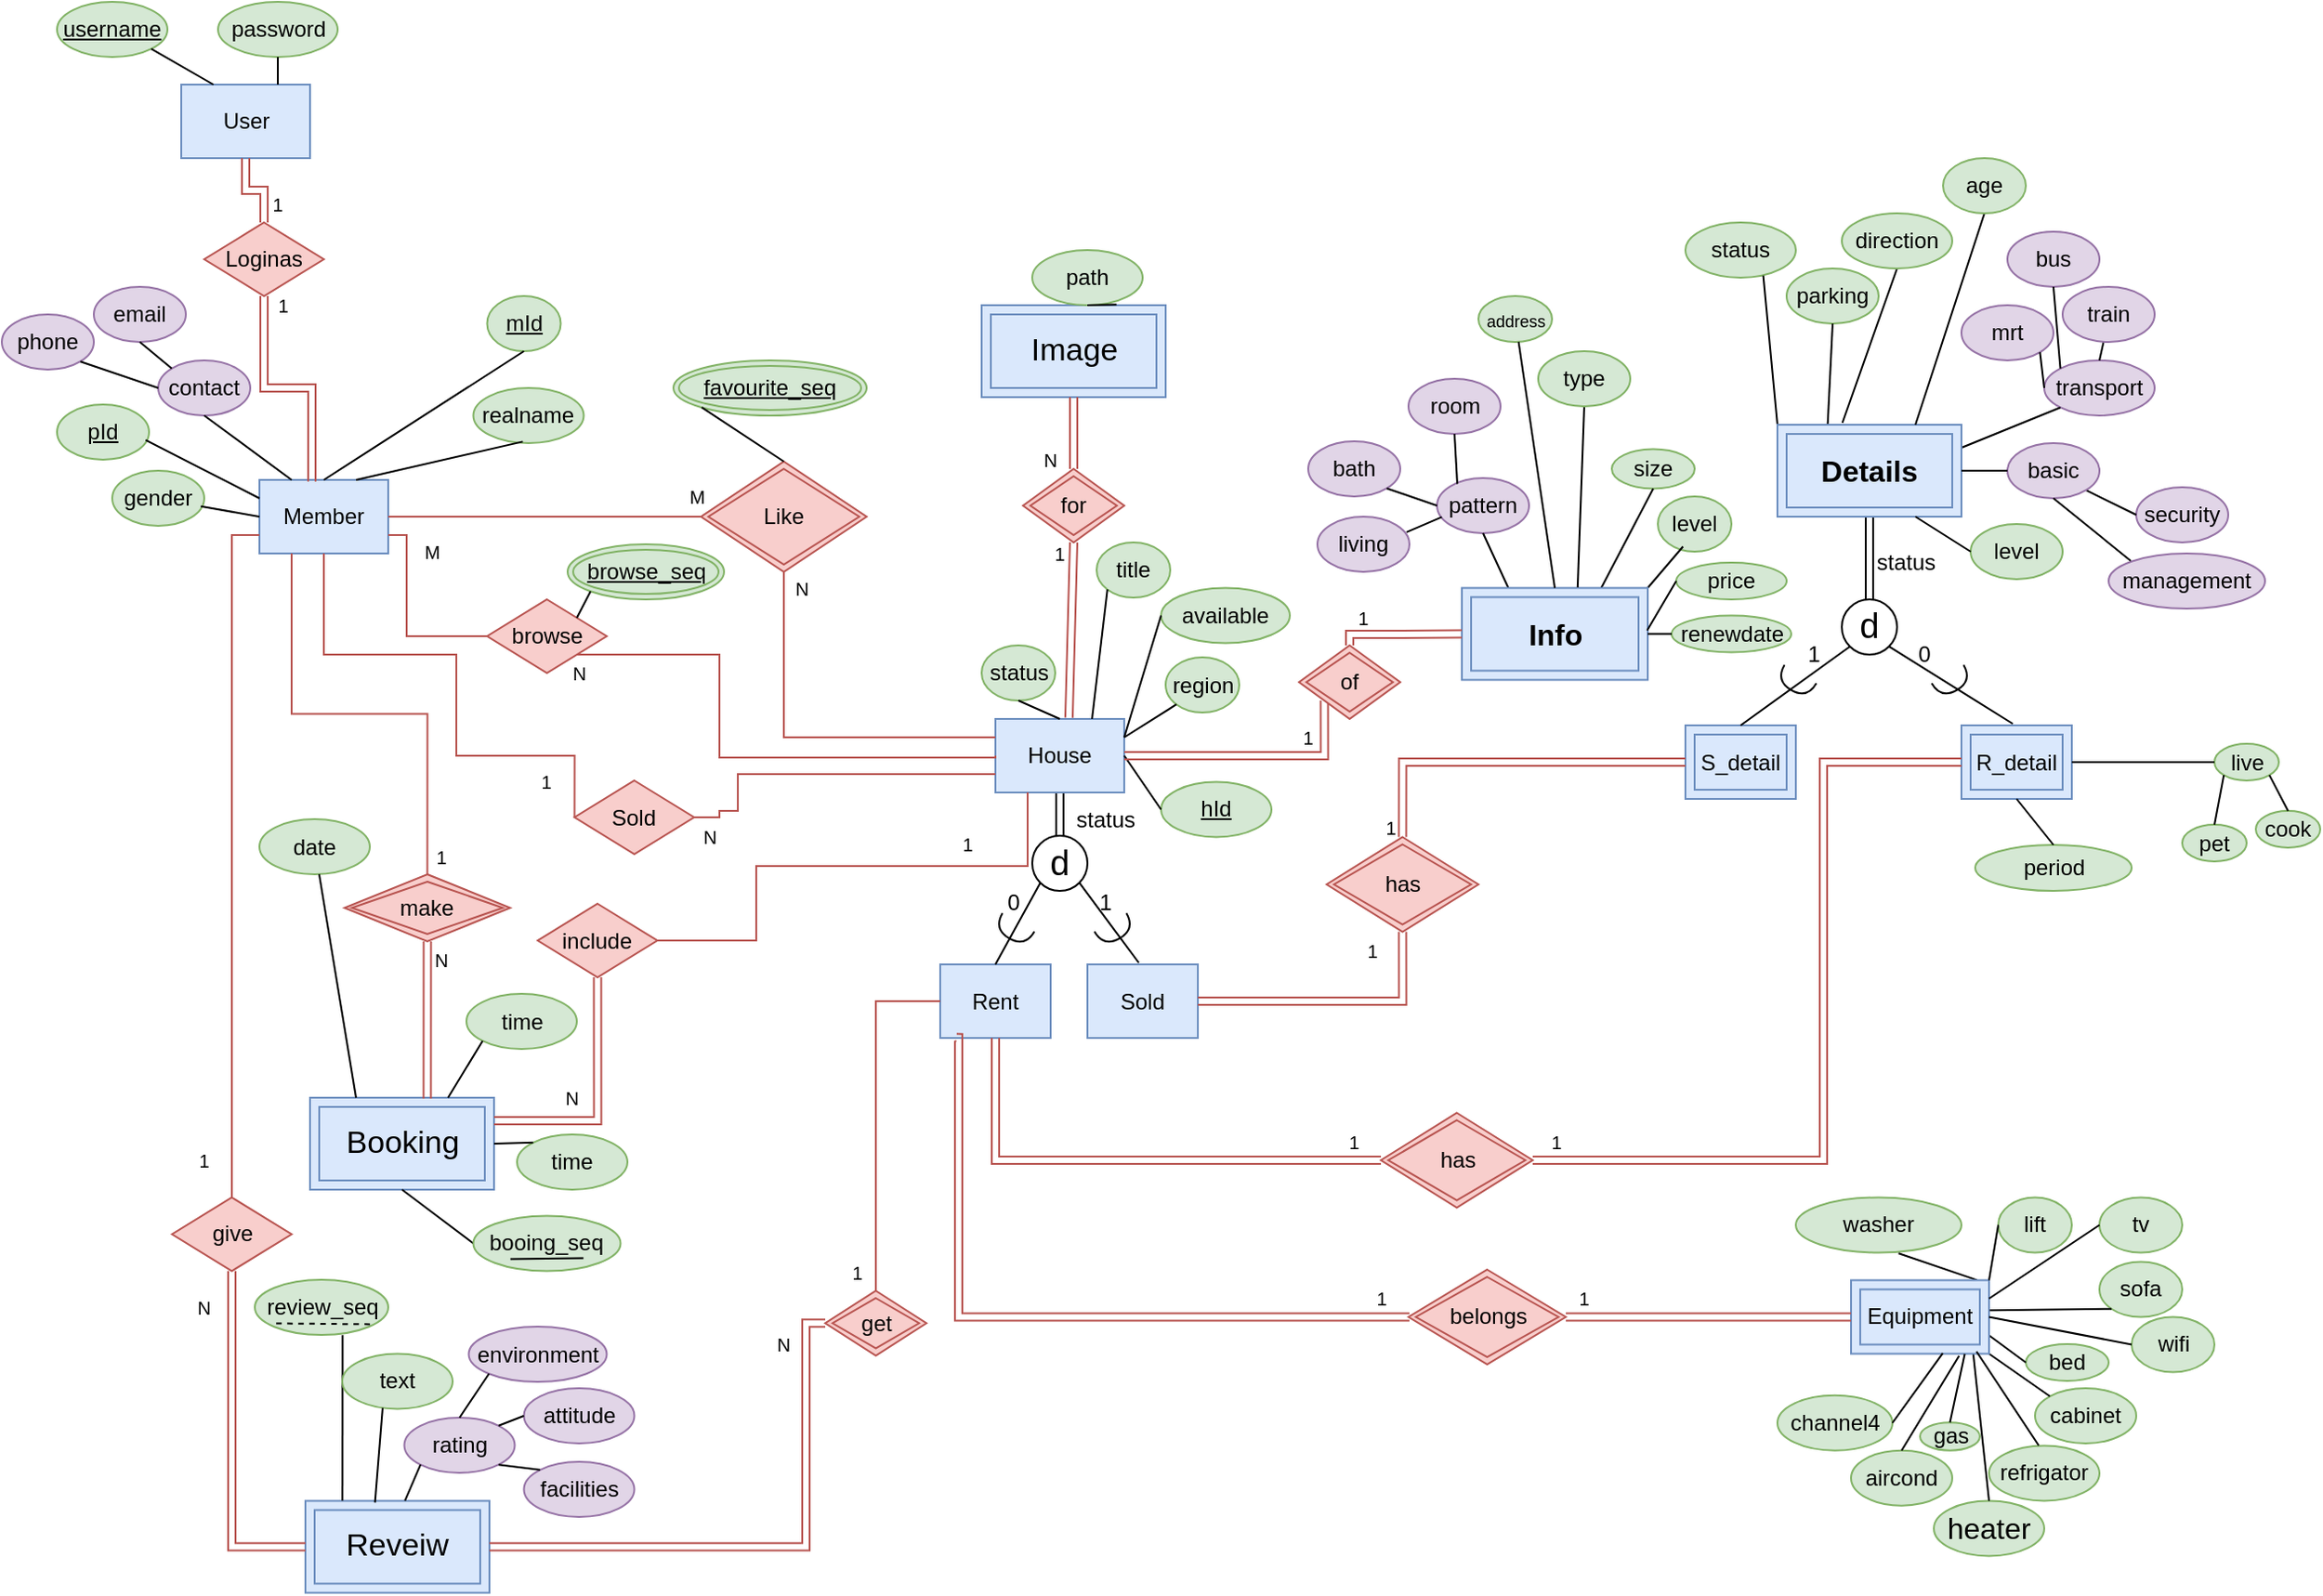 <mxfile version="24.1.0" type="device">
  <diagram name="第 1 页" id="uGpILadGdUhzdqEOTr9C">
    <mxGraphModel dx="1050" dy="629" grid="1" gridSize="10" guides="1" tooltips="1" connect="1" arrows="1" fold="1" page="1" pageScale="1" pageWidth="1169" pageHeight="1654" math="0" shadow="0">
      <root>
        <mxCell id="0" />
        <mxCell id="1" parent="0" />
        <mxCell id="-ZAYVL-9YPWdwNzdcVCZ-3" value="Member" style="whiteSpace=wrap;html=1;align=center;fillColor=#dae8fc;strokeColor=#6c8ebf;movable=1;resizable=1;rotatable=1;deletable=1;editable=1;locked=0;connectable=1;" parent="1" vertex="1">
          <mxGeometry x="460" y="280" width="70" height="40" as="geometry" />
        </mxCell>
        <mxCell id="-ZAYVL-9YPWdwNzdcVCZ-8" value="&lt;u&gt;mId&lt;/u&gt;" style="ellipse;whiteSpace=wrap;html=1;fillColor=#d5e8d4;strokeColor=#82b366;" parent="1" vertex="1">
          <mxGeometry x="583.75" y="180" width="40" height="30" as="geometry" />
        </mxCell>
        <mxCell id="-ZAYVL-9YPWdwNzdcVCZ-11" value="gender" style="ellipse;whiteSpace=wrap;html=1;fillColor=#d5e8d4;strokeColor=#82b366;" parent="1" vertex="1">
          <mxGeometry x="380" y="275" width="50" height="30" as="geometry" />
        </mxCell>
        <mxCell id="-ZAYVL-9YPWdwNzdcVCZ-12" value="realname" style="ellipse;whiteSpace=wrap;html=1;fillColor=#d5e8d4;strokeColor=#82b366;" parent="1" vertex="1">
          <mxGeometry x="576.25" y="230" width="60" height="30" as="geometry" />
        </mxCell>
        <mxCell id="-ZAYVL-9YPWdwNzdcVCZ-13" value="" style="endArrow=none;html=1;rounded=0;exitX=0;exitY=0.5;exitDx=0;exitDy=0;entryX=0.963;entryY=0.645;entryDx=0;entryDy=0;entryPerimeter=0;" parent="1" source="-ZAYVL-9YPWdwNzdcVCZ-3" target="-ZAYVL-9YPWdwNzdcVCZ-11" edge="1">
          <mxGeometry width="50" height="50" relative="1" as="geometry">
            <mxPoint x="630" y="380" as="sourcePoint" />
            <mxPoint x="680" y="330" as="targetPoint" />
          </mxGeometry>
        </mxCell>
        <mxCell id="-ZAYVL-9YPWdwNzdcVCZ-15" value="" style="endArrow=none;html=1;rounded=0;exitX=0.75;exitY=0;exitDx=0;exitDy=0;entryX=0.448;entryY=0.973;entryDx=0;entryDy=0;entryPerimeter=0;" parent="1" source="-ZAYVL-9YPWdwNzdcVCZ-3" target="-ZAYVL-9YPWdwNzdcVCZ-12" edge="1">
          <mxGeometry width="50" height="50" relative="1" as="geometry">
            <mxPoint x="630" y="314" as="sourcePoint" />
            <mxPoint x="720" y="299" as="targetPoint" />
          </mxGeometry>
        </mxCell>
        <mxCell id="-ZAYVL-9YPWdwNzdcVCZ-16" value="" style="endArrow=none;html=1;rounded=0;exitX=0.5;exitY=0;exitDx=0;exitDy=0;entryX=0.5;entryY=1;entryDx=0;entryDy=0;" parent="1" source="-ZAYVL-9YPWdwNzdcVCZ-3" target="-ZAYVL-9YPWdwNzdcVCZ-8" edge="1">
          <mxGeometry width="50" height="50" relative="1" as="geometry">
            <mxPoint x="629" y="311" as="sourcePoint" />
            <mxPoint x="697" y="269" as="targetPoint" />
          </mxGeometry>
        </mxCell>
        <mxCell id="-ZAYVL-9YPWdwNzdcVCZ-23" value="contact" style="ellipse;whiteSpace=wrap;html=1;fillColor=#e1d5e7;strokeColor=#9673a6;" parent="1" vertex="1">
          <mxGeometry x="405" y="215" width="50" height="30" as="geometry" />
        </mxCell>
        <mxCell id="-ZAYVL-9YPWdwNzdcVCZ-24" value="" style="endArrow=none;html=1;rounded=0;exitX=0.25;exitY=0;exitDx=0;exitDy=0;entryX=0.5;entryY=1;entryDx=0;entryDy=0;" parent="1" source="-ZAYVL-9YPWdwNzdcVCZ-3" target="-ZAYVL-9YPWdwNzdcVCZ-23" edge="1">
          <mxGeometry width="50" height="50" relative="1" as="geometry">
            <mxPoint x="420" y="200" as="sourcePoint" />
            <mxPoint x="628" y="219" as="targetPoint" />
          </mxGeometry>
        </mxCell>
        <mxCell id="-ZAYVL-9YPWdwNzdcVCZ-25" value="phone" style="ellipse;whiteSpace=wrap;html=1;fillColor=#e1d5e7;strokeColor=#9673a6;" parent="1" vertex="1">
          <mxGeometry x="320" y="190" width="50" height="30" as="geometry" />
        </mxCell>
        <mxCell id="-ZAYVL-9YPWdwNzdcVCZ-26" value="" style="endArrow=none;html=1;rounded=0;exitX=0;exitY=0.5;exitDx=0;exitDy=0;entryX=1;entryY=1;entryDx=0;entryDy=0;" parent="1" source="-ZAYVL-9YPWdwNzdcVCZ-23" target="-ZAYVL-9YPWdwNzdcVCZ-25" edge="1">
          <mxGeometry width="50" height="50" relative="1" as="geometry">
            <mxPoint x="438" y="210" as="sourcePoint" />
            <mxPoint x="588" y="149" as="targetPoint" />
          </mxGeometry>
        </mxCell>
        <mxCell id="-ZAYVL-9YPWdwNzdcVCZ-27" value="email" style="ellipse;whiteSpace=wrap;html=1;fillColor=#e1d5e7;strokeColor=#9673a6;" parent="1" vertex="1">
          <mxGeometry x="370" y="175" width="50" height="30" as="geometry" />
        </mxCell>
        <mxCell id="-ZAYVL-9YPWdwNzdcVCZ-28" value="" style="endArrow=none;html=1;rounded=0;exitX=0;exitY=0;exitDx=0;exitDy=0;entryX=0.5;entryY=1;entryDx=0;entryDy=0;" parent="1" source="-ZAYVL-9YPWdwNzdcVCZ-23" target="-ZAYVL-9YPWdwNzdcVCZ-27" edge="1">
          <mxGeometry width="50" height="50" relative="1" as="geometry">
            <mxPoint x="440" y="225" as="sourcePoint" />
            <mxPoint x="433" y="206" as="targetPoint" />
          </mxGeometry>
        </mxCell>
        <mxCell id="-ZAYVL-9YPWdwNzdcVCZ-31" style="rounded=0;orthogonalLoop=1;jettySize=auto;html=1;exitX=0.5;exitY=1;exitDx=0;exitDy=0;entryX=0.5;entryY=0;entryDx=0;entryDy=0;endArrow=none;endFill=0;movable=1;resizable=1;rotatable=1;deletable=1;editable=1;locked=0;connectable=1;shape=link;" parent="1" source="-ZAYVL-9YPWdwNzdcVCZ-32" target="-ZAYVL-9YPWdwNzdcVCZ-35" edge="1">
          <mxGeometry relative="1" as="geometry">
            <mxPoint x="985" y="480" as="targetPoint" />
          </mxGeometry>
        </mxCell>
        <mxCell id="-ZAYVL-9YPWdwNzdcVCZ-32" value="House" style="whiteSpace=wrap;html=1;align=center;fillColor=#dae8fc;strokeColor=#6c8ebf;movable=1;resizable=1;rotatable=1;deletable=1;editable=1;locked=0;connectable=1;" parent="1" vertex="1">
          <mxGeometry x="860" y="410" width="70" height="40" as="geometry" />
        </mxCell>
        <mxCell id="-ZAYVL-9YPWdwNzdcVCZ-33" value="Sold" style="whiteSpace=wrap;html=1;align=center;fillColor=#dae8fc;strokeColor=#6c8ebf;movable=1;resizable=1;rotatable=1;deletable=1;editable=1;locked=0;connectable=1;" parent="1" vertex="1">
          <mxGeometry x="910" y="543.5" width="60" height="40" as="geometry" />
        </mxCell>
        <mxCell id="-ZAYVL-9YPWdwNzdcVCZ-34" value="Rent" style="whiteSpace=wrap;html=1;align=center;fillColor=#dae8fc;strokeColor=#6c8ebf;movable=1;resizable=1;rotatable=1;deletable=1;editable=1;locked=0;connectable=1;" parent="1" vertex="1">
          <mxGeometry x="830" y="543.5" width="60" height="40" as="geometry" />
        </mxCell>
        <mxCell id="-ZAYVL-9YPWdwNzdcVCZ-35" value="&lt;span style=&quot;font-size: 19px;&quot;&gt;d&lt;/span&gt;" style="ellipse;whiteSpace=wrap;html=1;aspect=fixed;align=center;movable=1;resizable=1;rotatable=1;deletable=1;editable=1;locked=0;connectable=1;" parent="1" vertex="1">
          <mxGeometry x="880" y="473.5" width="30" height="30" as="geometry" />
        </mxCell>
        <mxCell id="-ZAYVL-9YPWdwNzdcVCZ-36" style="rounded=0;orthogonalLoop=1;jettySize=auto;html=1;entryX=0.465;entryY=-0.022;entryDx=0;entryDy=0;endArrow=none;endFill=0;exitX=1;exitY=1;exitDx=0;exitDy=0;entryPerimeter=0;movable=1;resizable=1;rotatable=1;deletable=1;editable=1;locked=0;connectable=1;" parent="1" source="-ZAYVL-9YPWdwNzdcVCZ-35" target="-ZAYVL-9YPWdwNzdcVCZ-33" edge="1">
          <mxGeometry relative="1" as="geometry">
            <mxPoint x="894" y="509.5" as="sourcePoint" />
            <mxPoint x="830" y="553.5" as="targetPoint" />
          </mxGeometry>
        </mxCell>
        <mxCell id="-ZAYVL-9YPWdwNzdcVCZ-37" value="status" style="ellipse;whiteSpace=wrap;html=1;fillColor=#d5e8d4;strokeColor=#82b366;" parent="1" vertex="1">
          <mxGeometry x="852.5" y="370" width="40" height="30" as="geometry" />
        </mxCell>
        <mxCell id="-ZAYVL-9YPWdwNzdcVCZ-39" value="size" style="ellipse;whiteSpace=wrap;html=1;fillColor=#d5e8d4;strokeColor=#82b366;" parent="1" vertex="1">
          <mxGeometry x="1195" y="263.25" width="45" height="21.5" as="geometry" />
        </mxCell>
        <mxCell id="-ZAYVL-9YPWdwNzdcVCZ-41" value="" style="endArrow=none;html=1;rounded=0;exitX=0.5;exitY=0;exitDx=0;exitDy=0;entryX=0.5;entryY=1;entryDx=0;entryDy=0;" parent="1" source="-ZAYVL-9YPWdwNzdcVCZ-32" target="-ZAYVL-9YPWdwNzdcVCZ-37" edge="1">
          <mxGeometry width="50" height="50" relative="1" as="geometry">
            <mxPoint x="1029" y="441" as="sourcePoint" />
            <mxPoint x="1097" y="399" as="targetPoint" />
          </mxGeometry>
        </mxCell>
        <mxCell id="-ZAYVL-9YPWdwNzdcVCZ-43" value="" style="rounded=0;orthogonalLoop=1;jettySize=auto;html=1;exitX=0;exitY=1;exitDx=0;exitDy=0;entryX=0.5;entryY=0;entryDx=0;entryDy=0;endArrow=none;endFill=0;movable=1;resizable=1;rotatable=1;deletable=1;editable=1;locked=0;connectable=1;" parent="1" source="-ZAYVL-9YPWdwNzdcVCZ-35" target="-ZAYVL-9YPWdwNzdcVCZ-34" edge="1">
          <mxGeometry relative="1" as="geometry">
            <mxPoint x="884" y="499.5" as="sourcePoint" />
            <mxPoint x="875.736" y="531.692" as="targetPoint" />
          </mxGeometry>
        </mxCell>
        <mxCell id="-ZAYVL-9YPWdwNzdcVCZ-44" value="" style="shape=requiredInterface;html=1;verticalLabelPosition=bottom;sketch=0;rotation=120;" parent="1" vertex="1">
          <mxGeometry x="865" y="515" width="10" height="20" as="geometry" />
        </mxCell>
        <mxCell id="-ZAYVL-9YPWdwNzdcVCZ-45" value="" style="shape=requiredInterface;html=1;verticalLabelPosition=bottom;sketch=0;rotation=60;" parent="1" vertex="1">
          <mxGeometry x="920" y="515" width="10" height="20" as="geometry" />
        </mxCell>
        <mxCell id="-ZAYVL-9YPWdwNzdcVCZ-46" value="pattern" style="ellipse;whiteSpace=wrap;html=1;fillColor=#e1d5e7;strokeColor=#9673a6;" parent="1" vertex="1">
          <mxGeometry x="1100" y="279" width="50" height="30" as="geometry" />
        </mxCell>
        <mxCell id="-ZAYVL-9YPWdwNzdcVCZ-47" value="" style="endArrow=none;html=1;rounded=0;entryX=0.5;entryY=1;entryDx=0;entryDy=0;exitX=0.25;exitY=0;exitDx=0;exitDy=0;" parent="1" source="meBgCGYcVJ1Ts4nW3C4L-9" target="-ZAYVL-9YPWdwNzdcVCZ-46" edge="1">
          <mxGeometry width="50" height="50" relative="1" as="geometry">
            <mxPoint x="1314.5" y="541.25" as="sourcePoint" />
            <mxPoint x="1372.5" y="610.25" as="targetPoint" />
          </mxGeometry>
        </mxCell>
        <mxCell id="-ZAYVL-9YPWdwNzdcVCZ-48" value="bath" style="ellipse;whiteSpace=wrap;html=1;fillColor=#e1d5e7;strokeColor=#9673a6;" parent="1" vertex="1">
          <mxGeometry x="1030" y="259" width="50" height="30" as="geometry" />
        </mxCell>
        <mxCell id="-ZAYVL-9YPWdwNzdcVCZ-49" value="" style="endArrow=none;html=1;rounded=0;exitX=0;exitY=0.5;exitDx=0;exitDy=0;entryX=1;entryY=1;entryDx=0;entryDy=0;" parent="1" source="-ZAYVL-9YPWdwNzdcVCZ-46" target="-ZAYVL-9YPWdwNzdcVCZ-48" edge="1">
          <mxGeometry width="50" height="50" relative="1" as="geometry">
            <mxPoint x="751.75" y="256" as="sourcePoint" />
            <mxPoint x="901.75" y="195" as="targetPoint" />
          </mxGeometry>
        </mxCell>
        <mxCell id="-ZAYVL-9YPWdwNzdcVCZ-50" value="room" style="ellipse;whiteSpace=wrap;html=1;fillColor=#e1d5e7;strokeColor=#9673a6;" parent="1" vertex="1">
          <mxGeometry x="1084.5" y="225" width="50" height="30" as="geometry" />
        </mxCell>
        <mxCell id="-ZAYVL-9YPWdwNzdcVCZ-51" value="" style="endArrow=none;html=1;rounded=0;exitX=0.22;exitY=0.107;exitDx=0;exitDy=0;entryX=0.5;entryY=1;entryDx=0;entryDy=0;exitPerimeter=0;" parent="1" source="-ZAYVL-9YPWdwNzdcVCZ-46" target="-ZAYVL-9YPWdwNzdcVCZ-50" edge="1">
          <mxGeometry width="50" height="50" relative="1" as="geometry">
            <mxPoint x="753.75" y="271" as="sourcePoint" />
            <mxPoint x="746.75" y="252" as="targetPoint" />
          </mxGeometry>
        </mxCell>
        <mxCell id="-ZAYVL-9YPWdwNzdcVCZ-54" value="status" style="text;html=1;align=center;verticalAlign=middle;whiteSpace=wrap;rounded=0;" parent="1" vertex="1">
          <mxGeometry x="900" y="458.5" width="40" height="13.5" as="geometry" />
        </mxCell>
        <mxCell id="-ZAYVL-9YPWdwNzdcVCZ-55" value="0" style="text;html=1;align=center;verticalAlign=middle;whiteSpace=wrap;rounded=0;" parent="1" vertex="1">
          <mxGeometry x="850" y="500" width="40" height="20" as="geometry" />
        </mxCell>
        <mxCell id="-ZAYVL-9YPWdwNzdcVCZ-56" value="1" style="text;html=1;align=center;verticalAlign=middle;whiteSpace=wrap;rounded=0;" parent="1" vertex="1">
          <mxGeometry x="900" y="500" width="40" height="20" as="geometry" />
        </mxCell>
        <mxCell id="-ZAYVL-9YPWdwNzdcVCZ-57" style="rounded=0;orthogonalLoop=1;jettySize=auto;html=1;entryX=0.5;entryY=0;entryDx=0;entryDy=0;endArrow=none;endFill=0;movable=1;resizable=1;rotatable=1;deletable=1;editable=1;locked=0;connectable=1;exitX=0.5;exitY=1;exitDx=0;exitDy=0;shape=link;" parent="1" source="-ZAYVL-9YPWdwNzdcVCZ-88" target="-ZAYVL-9YPWdwNzdcVCZ-60" edge="1">
          <mxGeometry relative="1" as="geometry">
            <mxPoint x="1425" y="351.5" as="targetPoint" />
            <mxPoint x="1335" y="301.5" as="sourcePoint" />
          </mxGeometry>
        </mxCell>
        <mxCell id="-ZAYVL-9YPWdwNzdcVCZ-58" value="R_detail" style="shape=ext;margin=3;double=1;whiteSpace=wrap;html=1;align=center;fillColor=#dae8fc;strokeColor=#6c8ebf;" parent="1" vertex="1">
          <mxGeometry x="1385" y="413.5" width="60" height="40" as="geometry" />
        </mxCell>
        <mxCell id="-ZAYVL-9YPWdwNzdcVCZ-59" value="S_detail" style="shape=ext;margin=3;double=1;whiteSpace=wrap;html=1;align=center;fillColor=#dae8fc;strokeColor=#6c8ebf;" parent="1" vertex="1">
          <mxGeometry x="1235" y="413.5" width="60" height="40" as="geometry" />
        </mxCell>
        <mxCell id="-ZAYVL-9YPWdwNzdcVCZ-60" value="&lt;font style=&quot;font-size: 19px;&quot;&gt;d&lt;/font&gt;" style="ellipse;whiteSpace=wrap;html=1;aspect=fixed;align=center;movable=1;resizable=1;rotatable=1;deletable=1;editable=1;locked=0;connectable=1;" parent="1" vertex="1">
          <mxGeometry x="1320" y="345" width="30" height="30" as="geometry" />
        </mxCell>
        <mxCell id="-ZAYVL-9YPWdwNzdcVCZ-61" style="rounded=0;orthogonalLoop=1;jettySize=auto;html=1;entryX=0.465;entryY=-0.022;entryDx=0;entryDy=0;endArrow=none;endFill=0;exitX=1;exitY=1;exitDx=0;exitDy=0;entryPerimeter=0;movable=1;resizable=1;rotatable=1;deletable=1;editable=1;locked=0;connectable=1;" parent="1" source="-ZAYVL-9YPWdwNzdcVCZ-60" target="-ZAYVL-9YPWdwNzdcVCZ-58" edge="1">
          <mxGeometry relative="1" as="geometry">
            <mxPoint x="1334" y="381" as="sourcePoint" />
            <mxPoint x="1270" y="425" as="targetPoint" />
          </mxGeometry>
        </mxCell>
        <mxCell id="-ZAYVL-9YPWdwNzdcVCZ-63" value="status" style="ellipse;whiteSpace=wrap;html=1;fillColor=#d5e8d4;strokeColor=#82b366;" parent="1" vertex="1">
          <mxGeometry x="1235" y="140" width="60" height="30" as="geometry" />
        </mxCell>
        <mxCell id="-ZAYVL-9YPWdwNzdcVCZ-64" value="level" style="ellipse;whiteSpace=wrap;html=1;fillColor=#d5e8d4;strokeColor=#82b366;" parent="1" vertex="1">
          <mxGeometry x="1220" y="289" width="40" height="30" as="geometry" />
        </mxCell>
        <mxCell id="-ZAYVL-9YPWdwNzdcVCZ-65" value="parking" style="ellipse;whiteSpace=wrap;html=1;fillColor=#d5e8d4;strokeColor=#82b366;" parent="1" vertex="1">
          <mxGeometry x="1290" y="165" width="50" height="30" as="geometry" />
        </mxCell>
        <mxCell id="-ZAYVL-9YPWdwNzdcVCZ-66" value="security" style="ellipse;whiteSpace=wrap;html=1;fillColor=#e1d5e7;strokeColor=#9673a6;" parent="1" vertex="1">
          <mxGeometry x="1480" y="284" width="50" height="30" as="geometry" />
        </mxCell>
        <mxCell id="-ZAYVL-9YPWdwNzdcVCZ-67" value="" style="endArrow=none;html=1;rounded=0;exitX=0.272;exitY=0.042;exitDx=0;exitDy=0;entryX=0.5;entryY=1;entryDx=0;entryDy=0;exitPerimeter=0;" parent="1" source="-ZAYVL-9YPWdwNzdcVCZ-88" target="-ZAYVL-9YPWdwNzdcVCZ-65" edge="1">
          <mxGeometry width="50" height="50" relative="1" as="geometry">
            <mxPoint x="1550" y="330" as="sourcePoint" />
            <mxPoint x="1770" y="360" as="targetPoint" />
          </mxGeometry>
        </mxCell>
        <mxCell id="-ZAYVL-9YPWdwNzdcVCZ-68" value="" style="endArrow=none;html=1;rounded=0;exitX=0;exitY=0;exitDx=0;exitDy=0;entryX=0.705;entryY=0.962;entryDx=0;entryDy=0;entryPerimeter=0;" parent="1" source="-ZAYVL-9YPWdwNzdcVCZ-88" target="-ZAYVL-9YPWdwNzdcVCZ-63" edge="1">
          <mxGeometry width="50" height="50" relative="1" as="geometry">
            <mxPoint x="1550" y="320" as="sourcePoint" />
            <mxPoint x="1760" y="359" as="targetPoint" />
          </mxGeometry>
        </mxCell>
        <mxCell id="-ZAYVL-9YPWdwNzdcVCZ-69" value="" style="endArrow=none;html=1;rounded=0;exitX=0;exitY=0.5;exitDx=0;exitDy=0;entryX=1;entryY=1;entryDx=0;entryDy=0;" parent="1" source="-ZAYVL-9YPWdwNzdcVCZ-66" target="-ZAYVL-9YPWdwNzdcVCZ-91" edge="1">
          <mxGeometry width="50" height="50" relative="1" as="geometry">
            <mxPoint x="1470.1" y="297.4" as="sourcePoint" />
            <mxPoint x="1380" y="300.59" as="targetPoint" />
          </mxGeometry>
        </mxCell>
        <mxCell id="-ZAYVL-9YPWdwNzdcVCZ-71" value="" style="endArrow=none;html=1;rounded=0;exitX=1;exitY=0;exitDx=0;exitDy=0;entryX=0.342;entryY=0.908;entryDx=0;entryDy=0;entryPerimeter=0;" parent="1" source="meBgCGYcVJ1Ts4nW3C4L-9" target="-ZAYVL-9YPWdwNzdcVCZ-64" edge="1">
          <mxGeometry width="50" height="50" relative="1" as="geometry">
            <mxPoint x="1614.08" y="581.37" as="sourcePoint" />
            <mxPoint x="1804.5" y="571.25" as="targetPoint" />
          </mxGeometry>
        </mxCell>
        <mxCell id="-ZAYVL-9YPWdwNzdcVCZ-72" value="" style="rounded=0;orthogonalLoop=1;jettySize=auto;html=1;exitX=0;exitY=1;exitDx=0;exitDy=0;entryX=0.5;entryY=0;entryDx=0;entryDy=0;endArrow=none;endFill=0;movable=1;resizable=1;rotatable=1;deletable=1;editable=1;locked=0;connectable=1;" parent="1" source="-ZAYVL-9YPWdwNzdcVCZ-60" target="-ZAYVL-9YPWdwNzdcVCZ-59" edge="1">
          <mxGeometry relative="1" as="geometry">
            <mxPoint x="1324" y="371" as="sourcePoint" />
            <mxPoint x="1315.736" y="403.192" as="targetPoint" />
          </mxGeometry>
        </mxCell>
        <mxCell id="-ZAYVL-9YPWdwNzdcVCZ-73" value="" style="shape=requiredInterface;html=1;verticalLabelPosition=bottom;sketch=0;rotation=120;" parent="1" vertex="1">
          <mxGeometry x="1290" y="380" width="10" height="20" as="geometry" />
        </mxCell>
        <mxCell id="-ZAYVL-9YPWdwNzdcVCZ-74" value="" style="shape=requiredInterface;html=1;verticalLabelPosition=bottom;sketch=0;rotation=60;" parent="1" vertex="1">
          <mxGeometry x="1375" y="380" width="10" height="20" as="geometry" />
        </mxCell>
        <mxCell id="-ZAYVL-9YPWdwNzdcVCZ-75" value="transport" style="ellipse;whiteSpace=wrap;html=1;fillColor=#e1d5e7;strokeColor=#9673a6;" parent="1" vertex="1">
          <mxGeometry x="1430" y="215" width="60" height="30" as="geometry" />
        </mxCell>
        <mxCell id="-ZAYVL-9YPWdwNzdcVCZ-76" value="" style="endArrow=none;html=1;rounded=0;exitX=1;exitY=0.25;exitDx=0;exitDy=0;entryX=0;entryY=1;entryDx=0;entryDy=0;" parent="1" source="-ZAYVL-9YPWdwNzdcVCZ-88" target="-ZAYVL-9YPWdwNzdcVCZ-75" edge="1">
          <mxGeometry width="50" height="50" relative="1" as="geometry">
            <mxPoint x="1567.5" y="310" as="sourcePoint" />
            <mxPoint x="1718" y="249" as="targetPoint" />
          </mxGeometry>
        </mxCell>
        <mxCell id="-ZAYVL-9YPWdwNzdcVCZ-77" value="mrt" style="ellipse;whiteSpace=wrap;html=1;fillColor=#e1d5e7;strokeColor=#9673a6;" parent="1" vertex="1">
          <mxGeometry x="1385" y="185" width="50" height="30" as="geometry" />
        </mxCell>
        <mxCell id="-ZAYVL-9YPWdwNzdcVCZ-78" value="" style="endArrow=none;html=1;rounded=0;exitX=0;exitY=0.5;exitDx=0;exitDy=0;entryX=1;entryY=1;entryDx=0;entryDy=0;" parent="1" source="-ZAYVL-9YPWdwNzdcVCZ-75" target="-ZAYVL-9YPWdwNzdcVCZ-77" edge="1">
          <mxGeometry width="50" height="50" relative="1" as="geometry">
            <mxPoint x="1438" y="225" as="sourcePoint" />
            <mxPoint x="1588" y="164" as="targetPoint" />
          </mxGeometry>
        </mxCell>
        <mxCell id="-ZAYVL-9YPWdwNzdcVCZ-79" value="bus" style="ellipse;whiteSpace=wrap;html=1;fillColor=#e1d5e7;strokeColor=#9673a6;" parent="1" vertex="1">
          <mxGeometry x="1410" y="145" width="50" height="30" as="geometry" />
        </mxCell>
        <mxCell id="-ZAYVL-9YPWdwNzdcVCZ-80" value="" style="endArrow=none;html=1;rounded=0;exitX=0;exitY=0;exitDx=0;exitDy=0;entryX=0.5;entryY=1;entryDx=0;entryDy=0;" parent="1" source="-ZAYVL-9YPWdwNzdcVCZ-75" target="-ZAYVL-9YPWdwNzdcVCZ-79" edge="1">
          <mxGeometry width="50" height="50" relative="1" as="geometry">
            <mxPoint x="1440" y="240" as="sourcePoint" />
            <mxPoint x="1433" y="221" as="targetPoint" />
          </mxGeometry>
        </mxCell>
        <mxCell id="-ZAYVL-9YPWdwNzdcVCZ-81" value="" style="endArrow=none;html=1;rounded=0;exitX=0.5;exitY=0;exitDx=0;exitDy=0;entryX=0.448;entryY=0.973;entryDx=0;entryDy=0;entryPerimeter=0;" parent="1" source="-ZAYVL-9YPWdwNzdcVCZ-75" target="-ZAYVL-9YPWdwNzdcVCZ-82" edge="1">
          <mxGeometry width="50" height="50" relative="1" as="geometry">
            <mxPoint x="1513" y="295" as="sourcePoint" />
            <mxPoint x="1720" y="314" as="targetPoint" />
          </mxGeometry>
        </mxCell>
        <mxCell id="-ZAYVL-9YPWdwNzdcVCZ-82" value="train" style="ellipse;whiteSpace=wrap;html=1;fillColor=#e1d5e7;strokeColor=#9673a6;" parent="1" vertex="1">
          <mxGeometry x="1440" y="175" width="50" height="30" as="geometry" />
        </mxCell>
        <mxCell id="-ZAYVL-9YPWdwNzdcVCZ-85" value="status" style="text;html=1;align=center;verticalAlign=middle;whiteSpace=wrap;rounded=0;" parent="1" vertex="1">
          <mxGeometry x="1335" y="315" width="40" height="20" as="geometry" />
        </mxCell>
        <mxCell id="-ZAYVL-9YPWdwNzdcVCZ-86" value="1" style="text;html=1;align=center;verticalAlign=middle;whiteSpace=wrap;rounded=0;" parent="1" vertex="1">
          <mxGeometry x="1285" y="365" width="40" height="20" as="geometry" />
        </mxCell>
        <mxCell id="-ZAYVL-9YPWdwNzdcVCZ-87" value="0" style="text;html=1;align=center;verticalAlign=middle;whiteSpace=wrap;rounded=0;" parent="1" vertex="1">
          <mxGeometry x="1345" y="365" width="40" height="20" as="geometry" />
        </mxCell>
        <mxCell id="-ZAYVL-9YPWdwNzdcVCZ-88" value="&lt;b&gt;&lt;font style=&quot;font-size: 16px;&quot;&gt;Details&lt;/font&gt;&lt;/b&gt;" style="shape=ext;margin=3;double=1;whiteSpace=wrap;html=1;align=center;fillColor=#dae8fc;strokeColor=#6c8ebf;" parent="1" vertex="1">
          <mxGeometry x="1285" y="250" width="100" height="50" as="geometry" />
        </mxCell>
        <mxCell id="-ZAYVL-9YPWdwNzdcVCZ-91" value="basic" style="ellipse;whiteSpace=wrap;html=1;fillColor=#e1d5e7;strokeColor=#9673a6;" parent="1" vertex="1">
          <mxGeometry x="1410" y="260" width="50" height="30" as="geometry" />
        </mxCell>
        <mxCell id="-ZAYVL-9YPWdwNzdcVCZ-92" value="" style="endArrow=none;html=1;rounded=0;entryX=0;entryY=0.5;entryDx=0;entryDy=0;exitX=1;exitY=0.5;exitDx=0;exitDy=0;" parent="1" source="-ZAYVL-9YPWdwNzdcVCZ-88" target="-ZAYVL-9YPWdwNzdcVCZ-91" edge="1">
          <mxGeometry width="50" height="50" relative="1" as="geometry">
            <mxPoint x="1410" y="300" as="sourcePoint" />
            <mxPoint x="1410" y="275" as="targetPoint" />
          </mxGeometry>
        </mxCell>
        <mxCell id="-ZAYVL-9YPWdwNzdcVCZ-100" value="period" style="ellipse;whiteSpace=wrap;html=1;fillColor=#d5e8d4;strokeColor=#82b366;" parent="1" vertex="1">
          <mxGeometry x="1392.5" y="478.5" width="85" height="25" as="geometry" />
        </mxCell>
        <mxCell id="-ZAYVL-9YPWdwNzdcVCZ-101" value="washer" style="ellipse;whiteSpace=wrap;html=1;fillColor=#d5e8d4;strokeColor=#82b366;" parent="1" vertex="1">
          <mxGeometry x="1295" y="670.25" width="90" height="30" as="geometry" />
        </mxCell>
        <mxCell id="-ZAYVL-9YPWdwNzdcVCZ-102" value="&lt;span style=&quot;font-size: 16px;&quot;&gt;heater&lt;/span&gt;" style="ellipse;whiteSpace=wrap;html=1;fillColor=#d5e8d4;strokeColor=#82b366;" parent="1" vertex="1">
          <mxGeometry x="1370" y="835.25" width="60" height="30" as="geometry" />
        </mxCell>
        <mxCell id="-ZAYVL-9YPWdwNzdcVCZ-103" value="wifi" style="ellipse;whiteSpace=wrap;html=1;fillColor=#d5e8d4;strokeColor=#82b366;" parent="1" vertex="1">
          <mxGeometry x="1477.5" y="735.25" width="45" height="30" as="geometry" />
        </mxCell>
        <mxCell id="-ZAYVL-9YPWdwNzdcVCZ-104" value="live" style="ellipse;whiteSpace=wrap;html=1;fillColor=#d5e8d4;strokeColor=#82b366;" parent="1" vertex="1">
          <mxGeometry x="1522.5" y="423.5" width="35" height="20" as="geometry" />
        </mxCell>
        <mxCell id="-ZAYVL-9YPWdwNzdcVCZ-106" value="pet" style="ellipse;whiteSpace=wrap;html=1;fillColor=#d5e8d4;strokeColor=#82b366;" parent="1" vertex="1">
          <mxGeometry x="1505" y="467.5" width="35" height="20" as="geometry" />
        </mxCell>
        <mxCell id="-ZAYVL-9YPWdwNzdcVCZ-107" value="cook" style="ellipse;whiteSpace=wrap;html=1;fillColor=#d5e8d4;strokeColor=#82b366;" parent="1" vertex="1">
          <mxGeometry x="1545" y="460" width="35" height="20" as="geometry" />
        </mxCell>
        <mxCell id="-ZAYVL-9YPWdwNzdcVCZ-108" style="rounded=0;orthogonalLoop=1;jettySize=auto;html=1;entryX=0.5;entryY=0;entryDx=0;entryDy=0;endArrow=none;endFill=0;movable=1;resizable=1;rotatable=1;deletable=1;editable=1;locked=0;connectable=1;exitX=0;exitY=1;exitDx=0;exitDy=0;" parent="1" source="-ZAYVL-9YPWdwNzdcVCZ-104" target="-ZAYVL-9YPWdwNzdcVCZ-106" edge="1">
          <mxGeometry relative="1" as="geometry">
            <mxPoint x="1687.16" y="534" as="targetPoint" />
            <mxPoint x="1687.16" y="489" as="sourcePoint" />
          </mxGeometry>
        </mxCell>
        <mxCell id="-ZAYVL-9YPWdwNzdcVCZ-109" style="rounded=0;orthogonalLoop=1;jettySize=auto;html=1;entryX=0.5;entryY=0;entryDx=0;entryDy=0;endArrow=none;endFill=0;movable=1;resizable=1;rotatable=1;deletable=1;editable=1;locked=0;connectable=1;exitX=1;exitY=1;exitDx=0;exitDy=0;" parent="1" source="-ZAYVL-9YPWdwNzdcVCZ-104" target="-ZAYVL-9YPWdwNzdcVCZ-107" edge="1">
          <mxGeometry relative="1" as="geometry">
            <mxPoint x="1592.5" y="522.5" as="targetPoint" />
            <mxPoint x="1605.5" y="516.5" as="sourcePoint" />
          </mxGeometry>
        </mxCell>
        <mxCell id="-ZAYVL-9YPWdwNzdcVCZ-110" style="rounded=0;orthogonalLoop=1;jettySize=auto;html=1;entryX=0;entryY=0.5;entryDx=0;entryDy=0;endArrow=none;endFill=0;movable=1;resizable=1;rotatable=1;deletable=1;editable=1;locked=0;connectable=1;exitX=1;exitY=0.5;exitDx=0;exitDy=0;" parent="1" source="-ZAYVL-9YPWdwNzdcVCZ-58" target="-ZAYVL-9YPWdwNzdcVCZ-104" edge="1">
          <mxGeometry relative="1" as="geometry">
            <mxPoint x="1530" y="522.5" as="targetPoint" />
            <mxPoint x="1490" y="453.5" as="sourcePoint" />
          </mxGeometry>
        </mxCell>
        <mxCell id="-ZAYVL-9YPWdwNzdcVCZ-111" style="rounded=0;orthogonalLoop=1;jettySize=auto;html=1;entryX=0.5;entryY=0;entryDx=0;entryDy=0;endArrow=none;endFill=0;movable=1;resizable=1;rotatable=1;deletable=1;editable=1;locked=0;connectable=1;exitX=0.5;exitY=1;exitDx=0;exitDy=0;" parent="1" source="-ZAYVL-9YPWdwNzdcVCZ-58" target="-ZAYVL-9YPWdwNzdcVCZ-100" edge="1">
          <mxGeometry relative="1" as="geometry">
            <mxPoint x="1379.997" y="474.503" as="targetPoint" />
            <mxPoint x="1400" y="460" as="sourcePoint" />
          </mxGeometry>
        </mxCell>
        <mxCell id="-ZAYVL-9YPWdwNzdcVCZ-115" value="sofa" style="ellipse;whiteSpace=wrap;html=1;fillColor=#d5e8d4;strokeColor=#82b366;" parent="1" vertex="1">
          <mxGeometry x="1460" y="705.25" width="45" height="30" as="geometry" />
        </mxCell>
        <mxCell id="-ZAYVL-9YPWdwNzdcVCZ-116" value="bed" style="ellipse;whiteSpace=wrap;html=1;fillColor=#d5e8d4;strokeColor=#82b366;" parent="1" vertex="1">
          <mxGeometry x="1420" y="750" width="45" height="20" as="geometry" />
        </mxCell>
        <mxCell id="-ZAYVL-9YPWdwNzdcVCZ-117" value="cabinet" style="ellipse;whiteSpace=wrap;html=1;fillColor=#d5e8d4;strokeColor=#82b366;" parent="1" vertex="1">
          <mxGeometry x="1425" y="774" width="55" height="30" as="geometry" />
        </mxCell>
        <mxCell id="-ZAYVL-9YPWdwNzdcVCZ-118" value="tv" style="ellipse;whiteSpace=wrap;html=1;fillColor=#d5e8d4;strokeColor=#82b366;" parent="1" vertex="1">
          <mxGeometry x="1460" y="670.25" width="45" height="30" as="geometry" />
        </mxCell>
        <mxCell id="-ZAYVL-9YPWdwNzdcVCZ-120" style="rounded=0;orthogonalLoop=1;jettySize=auto;html=1;endArrow=none;endFill=0;movable=1;resizable=1;rotatable=1;deletable=1;editable=1;locked=0;connectable=1;exitX=1;exitY=0.75;exitDx=0;exitDy=0;entryX=0;entryY=0.5;entryDx=0;entryDy=0;" parent="1" source="6k7eKh7cZSr22GvlGsf_-17" target="-ZAYVL-9YPWdwNzdcVCZ-116" edge="1">
          <mxGeometry relative="1" as="geometry">
            <mxPoint x="1417.5" y="749" as="targetPoint" />
            <mxPoint x="1427.5" y="744" as="sourcePoint" />
          </mxGeometry>
        </mxCell>
        <mxCell id="-ZAYVL-9YPWdwNzdcVCZ-122" style="rounded=0;orthogonalLoop=1;jettySize=auto;html=1;endArrow=none;endFill=0;movable=1;resizable=1;rotatable=1;deletable=1;editable=1;locked=0;connectable=1;exitX=1;exitY=1;exitDx=0;exitDy=0;entryX=0;entryY=0;entryDx=0;entryDy=0;" parent="1" source="6k7eKh7cZSr22GvlGsf_-17" target="-ZAYVL-9YPWdwNzdcVCZ-117" edge="1">
          <mxGeometry relative="1" as="geometry">
            <mxPoint x="1437.5" y="769" as="targetPoint" />
            <mxPoint x="1417.497" y="754.499" as="sourcePoint" />
          </mxGeometry>
        </mxCell>
        <mxCell id="-ZAYVL-9YPWdwNzdcVCZ-124" style="rounded=0;orthogonalLoop=1;jettySize=auto;html=1;endArrow=none;endFill=0;movable=1;resizable=1;rotatable=1;deletable=1;editable=1;locked=0;connectable=1;exitX=0.913;exitY=-0.002;exitDx=0;exitDy=0;entryX=0.62;entryY=1.013;entryDx=0;entryDy=0;exitPerimeter=0;entryPerimeter=0;" parent="1" source="6k7eKh7cZSr22GvlGsf_-17" target="-ZAYVL-9YPWdwNzdcVCZ-101" edge="1">
          <mxGeometry relative="1" as="geometry">
            <mxPoint x="1563" y="709.25" as="targetPoint" />
            <mxPoint x="1565.0" y="670.25" as="sourcePoint" />
          </mxGeometry>
        </mxCell>
        <mxCell id="-ZAYVL-9YPWdwNzdcVCZ-125" style="rounded=0;orthogonalLoop=1;jettySize=auto;html=1;endArrow=none;endFill=0;movable=1;resizable=1;rotatable=1;deletable=1;editable=1;locked=0;connectable=1;exitX=0.884;exitY=0.97;exitDx=0;exitDy=0;entryX=0.5;entryY=0;entryDx=0;entryDy=0;exitPerimeter=0;" parent="1" source="6k7eKh7cZSr22GvlGsf_-17" target="-ZAYVL-9YPWdwNzdcVCZ-102" edge="1">
          <mxGeometry relative="1" as="geometry">
            <mxPoint x="1506.71" y="772.37" as="targetPoint" />
            <mxPoint x="1515" y="767.89" as="sourcePoint" />
          </mxGeometry>
        </mxCell>
        <mxCell id="-ZAYVL-9YPWdwNzdcVCZ-126" value="Like" style="shape=rhombus;double=1;perimeter=rhombusPerimeter;whiteSpace=wrap;html=1;align=center;fillColor=#f8cecc;strokeColor=#b85450;" parent="1" vertex="1">
          <mxGeometry x="700" y="270" width="90" height="60" as="geometry" />
        </mxCell>
        <mxCell id="-ZAYVL-9YPWdwNzdcVCZ-132" value="&lt;u&gt;hId&lt;/u&gt;" style="ellipse;whiteSpace=wrap;html=1;fillColor=#d5e8d4;strokeColor=#82b366;" parent="1" vertex="1">
          <mxGeometry x="950" y="444.25" width="60" height="30" as="geometry" />
        </mxCell>
        <mxCell id="-ZAYVL-9YPWdwNzdcVCZ-133" value="" style="endArrow=none;html=1;rounded=0;exitX=0;exitY=0.5;exitDx=0;exitDy=0;entryX=1;entryY=0.5;entryDx=0;entryDy=0;" parent="1" source="-ZAYVL-9YPWdwNzdcVCZ-132" target="-ZAYVL-9YPWdwNzdcVCZ-32" edge="1">
          <mxGeometry width="50" height="50" relative="1" as="geometry">
            <mxPoint x="1112.5" y="456" as="sourcePoint" />
            <mxPoint x="1322.5" y="495" as="targetPoint" />
          </mxGeometry>
        </mxCell>
        <mxCell id="-ZAYVL-9YPWdwNzdcVCZ-137" value="" style="endArrow=none;html=1;rounded=0;exitX=0;exitY=0.5;exitDx=0;exitDy=0;fillColor=#f8cecc;strokeColor=#b85450;entryX=1;entryY=0.5;entryDx=0;entryDy=0;edgeStyle=orthogonalEdgeStyle;" parent="1" source="-ZAYVL-9YPWdwNzdcVCZ-126" target="-ZAYVL-9YPWdwNzdcVCZ-3" edge="1">
          <mxGeometry width="50" height="50" relative="1" as="geometry">
            <mxPoint x="573" y="444" as="sourcePoint" />
            <mxPoint x="572" y="284" as="targetPoint" />
          </mxGeometry>
        </mxCell>
        <mxCell id="-ZAYVL-9YPWdwNzdcVCZ-138" value="has" style="shape=rhombus;double=1;perimeter=rhombusPerimeter;whiteSpace=wrap;html=1;align=center;fillColor=#f8cecc;strokeColor=#b85450;" parent="1" vertex="1">
          <mxGeometry x="1040" y="474.25" width="82.5" height="51.5" as="geometry" />
        </mxCell>
        <mxCell id="-ZAYVL-9YPWdwNzdcVCZ-139" value="&lt;font style=&quot;font-size: 17px;&quot;&gt;Reveiw&lt;/font&gt;" style="shape=ext;margin=3;double=1;whiteSpace=wrap;html=1;align=center;fillColor=#dae8fc;strokeColor=#6c8ebf;" parent="1" vertex="1">
          <mxGeometry x="485" y="835.25" width="100" height="50" as="geometry" />
        </mxCell>
        <mxCell id="-ZAYVL-9YPWdwNzdcVCZ-140" value="review_seq" style="ellipse;whiteSpace=wrap;html=1;fillColor=#d5e8d4;strokeColor=#82b366;" parent="1" vertex="1">
          <mxGeometry x="457.5" y="715" width="72.5" height="30" as="geometry" />
        </mxCell>
        <mxCell id="-ZAYVL-9YPWdwNzdcVCZ-141" value="" style="endArrow=none;html=1;rounded=0;exitX=0.201;exitY=-0.002;exitDx=0;exitDy=0;entryX=0.658;entryY=1.004;entryDx=0;entryDy=0;exitPerimeter=0;entryPerimeter=0;" parent="1" source="-ZAYVL-9YPWdwNzdcVCZ-139" target="-ZAYVL-9YPWdwNzdcVCZ-140" edge="1">
          <mxGeometry width="50" height="50" relative="1" as="geometry">
            <mxPoint x="450" y="826.25" as="sourcePoint" />
            <mxPoint x="400" y="816.25" as="targetPoint" />
          </mxGeometry>
        </mxCell>
        <mxCell id="-ZAYVL-9YPWdwNzdcVCZ-142" value="" style="endArrow=none;dashed=1;html=1;rounded=0;entryX=0.863;entryY=0.807;entryDx=0;entryDy=0;entryPerimeter=0;exitX=0.16;exitY=0.791;exitDx=0;exitDy=0;exitPerimeter=0;" parent="1" source="-ZAYVL-9YPWdwNzdcVCZ-140" target="-ZAYVL-9YPWdwNzdcVCZ-140" edge="1">
          <mxGeometry width="50" height="50" relative="1" as="geometry">
            <mxPoint x="375.5" y="830.16" as="sourcePoint" />
            <mxPoint x="400.5" y="830.16" as="targetPoint" />
          </mxGeometry>
        </mxCell>
        <mxCell id="-ZAYVL-9YPWdwNzdcVCZ-143" value="text" style="ellipse;whiteSpace=wrap;html=1;fillColor=#d5e8d4;strokeColor=#82b366;" parent="1" vertex="1">
          <mxGeometry x="505" y="755.25" width="60" height="30" as="geometry" />
        </mxCell>
        <mxCell id="-ZAYVL-9YPWdwNzdcVCZ-144" value="" style="endArrow=none;html=1;rounded=0;exitX=0.378;exitY=0.018;exitDx=0;exitDy=0;entryX=0.366;entryY=0.983;entryDx=0;entryDy=0;exitPerimeter=0;entryPerimeter=0;" parent="1" source="-ZAYVL-9YPWdwNzdcVCZ-139" target="-ZAYVL-9YPWdwNzdcVCZ-143" edge="1">
          <mxGeometry width="50" height="50" relative="1" as="geometry">
            <mxPoint x="537.5" y="835.25" as="sourcePoint" />
            <mxPoint x="532.5" y="815.25" as="targetPoint" />
          </mxGeometry>
        </mxCell>
        <mxCell id="-ZAYVL-9YPWdwNzdcVCZ-145" value="rating" style="ellipse;whiteSpace=wrap;html=1;fillColor=#e1d5e7;strokeColor=#9673a6;" parent="1" vertex="1">
          <mxGeometry x="538.75" y="790" width="60" height="30" as="geometry" />
        </mxCell>
        <mxCell id="-ZAYVL-9YPWdwNzdcVCZ-146" value="" style="endArrow=none;html=1;rounded=0;exitX=0.541;exitY=-0.001;exitDx=0;exitDy=0;entryX=0;entryY=1;entryDx=0;entryDy=0;exitPerimeter=0;" parent="1" source="-ZAYVL-9YPWdwNzdcVCZ-139" target="-ZAYVL-9YPWdwNzdcVCZ-145" edge="1">
          <mxGeometry width="50" height="50" relative="1" as="geometry">
            <mxPoint x="532.75" y="846.5" as="sourcePoint" />
            <mxPoint x="536.75" y="794.5" as="targetPoint" />
          </mxGeometry>
        </mxCell>
        <mxCell id="-ZAYVL-9YPWdwNzdcVCZ-147" value="environment" style="ellipse;whiteSpace=wrap;html=1;fillColor=#e1d5e7;strokeColor=#9673a6;" parent="1" vertex="1">
          <mxGeometry x="573.75" y="740.5" width="75" height="30" as="geometry" />
        </mxCell>
        <mxCell id="-ZAYVL-9YPWdwNzdcVCZ-148" value="attitude" style="ellipse;whiteSpace=wrap;html=1;fillColor=#e1d5e7;strokeColor=#9673a6;" parent="1" vertex="1">
          <mxGeometry x="603.75" y="774" width="60" height="30" as="geometry" />
        </mxCell>
        <mxCell id="-ZAYVL-9YPWdwNzdcVCZ-149" value="facilities" style="ellipse;whiteSpace=wrap;html=1;fillColor=#e1d5e7;strokeColor=#9673a6;" parent="1" vertex="1">
          <mxGeometry x="603.75" y="814" width="60" height="30" as="geometry" />
        </mxCell>
        <mxCell id="-ZAYVL-9YPWdwNzdcVCZ-150" value="" style="endArrow=none;html=1;rounded=0;exitX=0.5;exitY=0;exitDx=0;exitDy=0;entryX=0;entryY=1;entryDx=0;entryDy=0;" parent="1" source="-ZAYVL-9YPWdwNzdcVCZ-145" target="-ZAYVL-9YPWdwNzdcVCZ-147" edge="1">
          <mxGeometry width="50" height="50" relative="1" as="geometry">
            <mxPoint x="573.75" y="793.5" as="sourcePoint" />
            <mxPoint x="582.75" y="773.5" as="targetPoint" />
          </mxGeometry>
        </mxCell>
        <mxCell id="-ZAYVL-9YPWdwNzdcVCZ-151" value="" style="endArrow=none;html=1;rounded=0;exitX=1;exitY=0;exitDx=0;exitDy=0;entryX=0;entryY=0.5;entryDx=0;entryDy=0;" parent="1" source="-ZAYVL-9YPWdwNzdcVCZ-145" target="-ZAYVL-9YPWdwNzdcVCZ-148" edge="1">
          <mxGeometry width="50" height="50" relative="1" as="geometry">
            <mxPoint x="578.75" y="800.5" as="sourcePoint" />
            <mxPoint x="594.75" y="776.5" as="targetPoint" />
          </mxGeometry>
        </mxCell>
        <mxCell id="-ZAYVL-9YPWdwNzdcVCZ-152" value="" style="endArrow=none;html=1;rounded=0;exitX=1;exitY=1;exitDx=0;exitDy=0;entryX=0;entryY=0;entryDx=0;entryDy=0;" parent="1" source="-ZAYVL-9YPWdwNzdcVCZ-145" target="-ZAYVL-9YPWdwNzdcVCZ-149" edge="1">
          <mxGeometry width="50" height="50" relative="1" as="geometry">
            <mxPoint x="599.75" y="804.5" as="sourcePoint" />
            <mxPoint x="613.75" y="799.5" as="targetPoint" />
          </mxGeometry>
        </mxCell>
        <mxCell id="-ZAYVL-9YPWdwNzdcVCZ-154" value="" style="endArrow=none;html=1;rounded=0;exitX=0.5;exitY=0;exitDx=0;exitDy=0;fillColor=#f8cecc;strokeColor=#b85450;entryX=0;entryY=0.75;entryDx=0;entryDy=0;edgeStyle=orthogonalEdgeStyle;" parent="1" source="6k7eKh7cZSr22GvlGsf_-27" target="-ZAYVL-9YPWdwNzdcVCZ-3" edge="1">
          <mxGeometry width="50" height="50" relative="1" as="geometry">
            <mxPoint x="445" y="660.54" as="sourcePoint" />
            <mxPoint x="480" y="330" as="targetPoint" />
          </mxGeometry>
        </mxCell>
        <mxCell id="-ZAYVL-9YPWdwNzdcVCZ-155" value="" style="endArrow=none;html=1;rounded=0;exitX=0;exitY=0.5;exitDx=0;exitDy=0;fillColor=#f8cecc;strokeColor=#b85450;entryX=0.5;entryY=1;entryDx=0;entryDy=0;edgeStyle=orthogonalEdgeStyle;shape=link;" parent="1" source="-ZAYVL-9YPWdwNzdcVCZ-139" target="6k7eKh7cZSr22GvlGsf_-27" edge="1">
          <mxGeometry width="50" height="50" relative="1" as="geometry">
            <mxPoint x="444.67" y="795.25" as="sourcePoint" />
            <mxPoint x="445" y="720" as="targetPoint" />
          </mxGeometry>
        </mxCell>
        <mxCell id="-ZAYVL-9YPWdwNzdcVCZ-156" value="&lt;font style=&quot;font-size: 17px;&quot;&gt;Booking&lt;/font&gt;" style="shape=ext;margin=3;double=1;whiteSpace=wrap;html=1;align=center;fillColor=#dae8fc;strokeColor=#6c8ebf;" parent="1" vertex="1">
          <mxGeometry x="487.5" y="616" width="100" height="50" as="geometry" />
        </mxCell>
        <mxCell id="-ZAYVL-9YPWdwNzdcVCZ-157" value="" style="endArrow=none;html=1;rounded=0;exitX=0;exitY=0.5;exitDx=0;exitDy=0;entryX=0.5;entryY=1;entryDx=0;entryDy=0;" parent="1" source="DlwRxYnetQATSO6fcPOm-24" target="-ZAYVL-9YPWdwNzdcVCZ-156" edge="1">
          <mxGeometry width="50" height="50" relative="1" as="geometry">
            <mxPoint x="560.56" y="703.16" as="sourcePoint" />
            <mxPoint x="514.44" y="680.25" as="targetPoint" />
          </mxGeometry>
        </mxCell>
        <mxCell id="-ZAYVL-9YPWdwNzdcVCZ-158" value="date" style="ellipse;whiteSpace=wrap;html=1;fillColor=#d5e8d4;strokeColor=#82b366;" parent="1" vertex="1">
          <mxGeometry x="460" y="464.5" width="60" height="30" as="geometry" />
        </mxCell>
        <mxCell id="-ZAYVL-9YPWdwNzdcVCZ-159" value="" style="endArrow=none;html=1;rounded=0;exitX=0.25;exitY=0;exitDx=0;exitDy=0;" parent="1" source="-ZAYVL-9YPWdwNzdcVCZ-156" target="-ZAYVL-9YPWdwNzdcVCZ-158" edge="1">
          <mxGeometry width="50" height="50" relative="1" as="geometry">
            <mxPoint x="535.25" y="627.25" as="sourcePoint" />
            <mxPoint x="539.25" y="575.25" as="targetPoint" />
          </mxGeometry>
        </mxCell>
        <mxCell id="-ZAYVL-9YPWdwNzdcVCZ-160" value="time" style="ellipse;whiteSpace=wrap;html=1;fillColor=#d5e8d4;strokeColor=#82b366;" parent="1" vertex="1">
          <mxGeometry x="572.5" y="559.5" width="60" height="30" as="geometry" />
        </mxCell>
        <mxCell id="-ZAYVL-9YPWdwNzdcVCZ-161" value="time" style="ellipse;whiteSpace=wrap;html=1;fillColor=#d5e8d4;strokeColor=#82b366;" parent="1" vertex="1">
          <mxGeometry x="600" y="636" width="60" height="30" as="geometry" />
        </mxCell>
        <mxCell id="-ZAYVL-9YPWdwNzdcVCZ-162" value="" style="endArrow=none;html=1;rounded=0;exitX=0.75;exitY=0;exitDx=0;exitDy=0;entryX=0;entryY=1;entryDx=0;entryDy=0;" parent="1" source="-ZAYVL-9YPWdwNzdcVCZ-156" target="-ZAYVL-9YPWdwNzdcVCZ-160" edge="1">
          <mxGeometry width="50" height="50" relative="1" as="geometry">
            <mxPoint x="581.25" y="581.25" as="sourcePoint" />
            <mxPoint x="597.25" y="557.25" as="targetPoint" />
          </mxGeometry>
        </mxCell>
        <mxCell id="-ZAYVL-9YPWdwNzdcVCZ-163" value="" style="endArrow=none;html=1;rounded=0;exitX=1;exitY=0.5;exitDx=0;exitDy=0;entryX=0;entryY=0;entryDx=0;entryDy=0;" parent="1" source="-ZAYVL-9YPWdwNzdcVCZ-156" target="-ZAYVL-9YPWdwNzdcVCZ-161" edge="1">
          <mxGeometry width="50" height="50" relative="1" as="geometry">
            <mxPoint x="602.25" y="585.25" as="sourcePoint" />
            <mxPoint x="616.25" y="580.25" as="targetPoint" />
          </mxGeometry>
        </mxCell>
        <mxCell id="-ZAYVL-9YPWdwNzdcVCZ-167" value="include" style="shape=rhombus;perimeter=rhombusPerimeter;whiteSpace=wrap;html=1;align=center;fillColor=#f8cecc;strokeColor=#b85450;movable=1;resizable=1;rotatable=1;deletable=1;editable=1;locked=0;connectable=1;" parent="1" vertex="1">
          <mxGeometry x="611.25" y="510.5" width="65" height="40" as="geometry" />
        </mxCell>
        <mxCell id="-ZAYVL-9YPWdwNzdcVCZ-168" value="" style="endArrow=none;html=1;rounded=0;exitX=1;exitY=0.25;exitDx=0;exitDy=0;entryX=0.5;entryY=1;entryDx=0;entryDy=0;fillColor=#f8cecc;strokeColor=#b85450;edgeStyle=orthogonalEdgeStyle;shape=link;" parent="1" source="-ZAYVL-9YPWdwNzdcVCZ-156" target="-ZAYVL-9YPWdwNzdcVCZ-167" edge="1">
          <mxGeometry width="50" height="50" relative="1" as="geometry">
            <mxPoint x="707.5" y="585.1" as="sourcePoint" />
            <mxPoint x="642.5" y="585.1" as="targetPoint" />
          </mxGeometry>
        </mxCell>
        <mxCell id="-ZAYVL-9YPWdwNzdcVCZ-169" value="" style="endArrow=none;html=1;rounded=0;exitX=0.25;exitY=1;exitDx=0;exitDy=0;entryX=1;entryY=0.5;entryDx=0;entryDy=0;fillColor=#f8cecc;strokeColor=#b85450;edgeStyle=orthogonalEdgeStyle;" parent="1" source="-ZAYVL-9YPWdwNzdcVCZ-32" target="-ZAYVL-9YPWdwNzdcVCZ-167" edge="1">
          <mxGeometry width="50" height="50" relative="1" as="geometry">
            <mxPoint x="870" y="440" as="sourcePoint" />
            <mxPoint x="805" y="440" as="targetPoint" />
            <Array as="points">
              <mxPoint x="878" y="490" />
              <mxPoint x="730" y="490" />
            </Array>
          </mxGeometry>
        </mxCell>
        <mxCell id="-ZAYVL-9YPWdwNzdcVCZ-170" value="make" style="shape=rhombus;double=1;perimeter=rhombusPerimeter;whiteSpace=wrap;html=1;align=center;fillColor=#f8cecc;strokeColor=#b85450;" parent="1" vertex="1">
          <mxGeometry x="506.25" y="494.5" width="90" height="36.5" as="geometry" />
        </mxCell>
        <mxCell id="-ZAYVL-9YPWdwNzdcVCZ-171" value="" style="endArrow=none;html=1;rounded=0;exitX=0.637;exitY=0.009;exitDx=0;exitDy=0;fillColor=#f8cecc;strokeColor=#b85450;entryX=0.5;entryY=1;entryDx=0;entryDy=0;exitPerimeter=0;shape=link;" parent="1" source="-ZAYVL-9YPWdwNzdcVCZ-156" target="-ZAYVL-9YPWdwNzdcVCZ-170" edge="1">
          <mxGeometry width="50" height="50" relative="1" as="geometry">
            <mxPoint x="357.5" y="687" as="sourcePoint" />
            <mxPoint x="357.5" y="516" as="targetPoint" />
          </mxGeometry>
        </mxCell>
        <mxCell id="-ZAYVL-9YPWdwNzdcVCZ-172" value="" style="endArrow=none;html=1;rounded=0;exitX=0.5;exitY=0;exitDx=0;exitDy=0;fillColor=#f8cecc;strokeColor=#b85450;entryX=0.25;entryY=1;entryDx=0;entryDy=0;edgeStyle=orthogonalEdgeStyle;" parent="1" source="-ZAYVL-9YPWdwNzdcVCZ-170" target="-ZAYVL-9YPWdwNzdcVCZ-3" edge="1">
          <mxGeometry width="50" height="50" relative="1" as="geometry">
            <mxPoint x="645.25" y="460" as="sourcePoint" />
            <mxPoint x="641.25" y="290" as="targetPoint" />
          </mxGeometry>
        </mxCell>
        <mxCell id="-ZAYVL-9YPWdwNzdcVCZ-173" value="browse" style="shape=rhombus;perimeter=rhombusPerimeter;whiteSpace=wrap;html=1;align=center;fillColor=#f8cecc;strokeColor=#b85450;movable=1;resizable=1;rotatable=1;deletable=1;editable=1;locked=0;connectable=1;" parent="1" vertex="1">
          <mxGeometry x="583.75" y="345" width="65" height="40" as="geometry" />
        </mxCell>
        <mxCell id="-ZAYVL-9YPWdwNzdcVCZ-174" value="" style="endArrow=none;html=1;rounded=0;fillColor=#f8cecc;strokeColor=#b85450;entryX=1;entryY=0.75;entryDx=0;entryDy=0;edgeStyle=orthogonalEdgeStyle;" parent="1" source="-ZAYVL-9YPWdwNzdcVCZ-173" target="-ZAYVL-9YPWdwNzdcVCZ-3" edge="1">
          <mxGeometry width="50" height="50" relative="1" as="geometry">
            <mxPoint x="659" y="489" as="sourcePoint" />
            <mxPoint x="532" y="330" as="targetPoint" />
            <Array as="points">
              <mxPoint x="540" y="365" />
              <mxPoint x="540" y="310" />
            </Array>
          </mxGeometry>
        </mxCell>
        <mxCell id="-ZAYVL-9YPWdwNzdcVCZ-175" value="" style="endArrow=none;html=1;rounded=0;fillColor=#f8cecc;strokeColor=#b85450;entryX=1;entryY=1;entryDx=0;entryDy=0;edgeStyle=orthogonalEdgeStyle;exitX=0;exitY=0.5;exitDx=0;exitDy=0;" parent="1" source="-ZAYVL-9YPWdwNzdcVCZ-32" target="-ZAYVL-9YPWdwNzdcVCZ-173" edge="1">
          <mxGeometry width="50" height="50" relative="1" as="geometry">
            <mxPoint x="766.5" y="430" as="sourcePoint" />
            <mxPoint x="697.5" y="385" as="targetPoint" />
            <Array as="points">
              <mxPoint x="860" y="431" />
              <mxPoint x="710" y="431" />
              <mxPoint x="710" y="375" />
              <mxPoint x="648" y="375" />
            </Array>
          </mxGeometry>
        </mxCell>
        <mxCell id="-ZAYVL-9YPWdwNzdcVCZ-176" value="&lt;u&gt;browse_seq&lt;/u&gt;" style="ellipse;shape=doubleEllipse;margin=3;whiteSpace=wrap;html=1;align=center;fillColor=#d5e8d4;strokeColor=#82b366;" parent="1" vertex="1">
          <mxGeometry x="627.5" y="315" width="85" height="30" as="geometry" />
        </mxCell>
        <mxCell id="-ZAYVL-9YPWdwNzdcVCZ-177" value="" style="endArrow=none;html=1;rounded=0;exitX=0;exitY=1;exitDx=0;exitDy=0;entryX=1;entryY=0;entryDx=0;entryDy=0;" parent="1" source="-ZAYVL-9YPWdwNzdcVCZ-176" target="-ZAYVL-9YPWdwNzdcVCZ-173" edge="1">
          <mxGeometry width="50" height="50" relative="1" as="geometry">
            <mxPoint x="625.5" y="320" as="sourcePoint" />
            <mxPoint x="654.5" y="289" as="targetPoint" />
          </mxGeometry>
        </mxCell>
        <mxCell id="-ZAYVL-9YPWdwNzdcVCZ-179" value="" style="endArrow=none;html=1;rounded=0;exitX=0.5;exitY=0;exitDx=0;exitDy=0;entryX=0;entryY=0.5;entryDx=0;entryDy=0;fillColor=#f8cecc;strokeColor=#b85450;edgeStyle=orthogonalEdgeStyle;" parent="1" source="6k7eKh7cZSr22GvlGsf_-29" target="-ZAYVL-9YPWdwNzdcVCZ-34" edge="1">
          <mxGeometry width="50" height="50" relative="1" as="geometry">
            <mxPoint x="762.5" y="721" as="sourcePoint" />
            <mxPoint x="804.47" y="583.5" as="targetPoint" />
          </mxGeometry>
        </mxCell>
        <mxCell id="-ZAYVL-9YPWdwNzdcVCZ-181" value="" style="endArrow=none;html=1;rounded=0;exitX=0.5;exitY=0;exitDx=0;exitDy=0;entryX=0;entryY=0.5;entryDx=0;entryDy=0;fillColor=#f8cecc;strokeColor=#b85450;edgeStyle=orthogonalEdgeStyle;shape=link;" parent="1" source="-ZAYVL-9YPWdwNzdcVCZ-138" target="-ZAYVL-9YPWdwNzdcVCZ-59" edge="1">
          <mxGeometry width="50" height="50" relative="1" as="geometry">
            <mxPoint x="1090" y="659.48" as="sourcePoint" />
            <mxPoint x="1157" y="501.48" as="targetPoint" />
          </mxGeometry>
        </mxCell>
        <mxCell id="-ZAYVL-9YPWdwNzdcVCZ-182" value="" style="endArrow=none;html=1;rounded=0;exitX=1;exitY=0.5;exitDx=0;exitDy=0;entryX=0.5;entryY=1;entryDx=0;entryDy=0;fillColor=#f8cecc;strokeColor=#b85450;edgeStyle=orthogonalEdgeStyle;shape=link;" parent="1" source="-ZAYVL-9YPWdwNzdcVCZ-33" target="-ZAYVL-9YPWdwNzdcVCZ-138" edge="1">
          <mxGeometry width="50" height="50" relative="1" as="geometry">
            <mxPoint x="968" y="569" as="sourcePoint" />
            <mxPoint x="1122" y="529" as="targetPoint" />
          </mxGeometry>
        </mxCell>
        <mxCell id="-ZAYVL-9YPWdwNzdcVCZ-183" value="has" style="shape=rhombus;double=1;perimeter=rhombusPerimeter;whiteSpace=wrap;html=1;align=center;fillColor=#f8cecc;strokeColor=#b85450;" parent="1" vertex="1">
          <mxGeometry x="1069.5" y="624.25" width="82.5" height="51.5" as="geometry" />
        </mxCell>
        <mxCell id="-ZAYVL-9YPWdwNzdcVCZ-184" value="" style="endArrow=none;html=1;rounded=0;exitX=1;exitY=0.5;exitDx=0;exitDy=0;entryX=0;entryY=0.5;entryDx=0;entryDy=0;fillColor=#f8cecc;strokeColor=#b85450;edgeStyle=orthogonalEdgeStyle;shape=link;" parent="1" source="-ZAYVL-9YPWdwNzdcVCZ-183" target="-ZAYVL-9YPWdwNzdcVCZ-58" edge="1">
          <mxGeometry width="50" height="50" relative="1" as="geometry">
            <mxPoint x="1119.5" y="809.48" as="sourcePoint" />
            <mxPoint x="1264.5" y="584" as="targetPoint" />
            <Array as="points">
              <mxPoint x="1310" y="650" />
              <mxPoint x="1310" y="434" />
            </Array>
          </mxGeometry>
        </mxCell>
        <mxCell id="-ZAYVL-9YPWdwNzdcVCZ-185" value="" style="endArrow=none;html=1;rounded=0;exitX=0.5;exitY=1;exitDx=0;exitDy=0;entryX=0;entryY=0.5;entryDx=0;entryDy=0;fillColor=#f8cecc;strokeColor=#b85450;edgeStyle=orthogonalEdgeStyle;shape=link;" parent="1" source="-ZAYVL-9YPWdwNzdcVCZ-34" target="-ZAYVL-9YPWdwNzdcVCZ-183" edge="1">
          <mxGeometry width="50" height="50" relative="1" as="geometry">
            <mxPoint x="999.5" y="714" as="sourcePoint" />
            <mxPoint x="1151.5" y="679" as="targetPoint" />
          </mxGeometry>
        </mxCell>
        <mxCell id="-ZAYVL-9YPWdwNzdcVCZ-188" value="&lt;font style=&quot;font-size: 10px;&quot;&gt;M&lt;/font&gt;" style="text;html=1;align=center;verticalAlign=middle;whiteSpace=wrap;rounded=0;" parent="1" vertex="1">
          <mxGeometry x="682.5" y="279" width="30" height="20" as="geometry" />
        </mxCell>
        <mxCell id="-ZAYVL-9YPWdwNzdcVCZ-190" value="&lt;span style=&quot;font-size: 10px;&quot;&gt;N&lt;/span&gt;" style="text;html=1;align=center;verticalAlign=middle;whiteSpace=wrap;rounded=0;" parent="1" vertex="1">
          <mxGeometry x="618.75" y="375" width="30" height="20" as="geometry" />
        </mxCell>
        <mxCell id="-ZAYVL-9YPWdwNzdcVCZ-191" value="&lt;font style=&quot;font-size: 10px;&quot;&gt;M&lt;/font&gt;" style="text;html=1;align=center;verticalAlign=middle;whiteSpace=wrap;rounded=0;" parent="1" vertex="1">
          <mxGeometry x="538.75" y="309" width="30" height="20" as="geometry" />
        </mxCell>
        <mxCell id="-ZAYVL-9YPWdwNzdcVCZ-194" value="&lt;span style=&quot;font-size: 10px;&quot;&gt;N&lt;/span&gt;" style="text;html=1;align=center;verticalAlign=middle;whiteSpace=wrap;rounded=0;" parent="1" vertex="1">
          <mxGeometry x="543.75" y="530.5" width="30" height="20" as="geometry" />
        </mxCell>
        <mxCell id="-ZAYVL-9YPWdwNzdcVCZ-195" value="&lt;span style=&quot;font-size: 10px;&quot;&gt;1&lt;/span&gt;" style="text;html=1;align=center;verticalAlign=middle;whiteSpace=wrap;rounded=0;" parent="1" vertex="1">
          <mxGeometry x="543.75" y="474.5" width="30" height="20" as="geometry" />
        </mxCell>
        <mxCell id="-ZAYVL-9YPWdwNzdcVCZ-196" value="&lt;span style=&quot;font-size: 10px;&quot;&gt;1&lt;/span&gt;" style="text;html=1;align=center;verticalAlign=middle;whiteSpace=wrap;rounded=0;" parent="1" vertex="1">
          <mxGeometry x="830" y="467.5" width="30" height="20" as="geometry" />
        </mxCell>
        <mxCell id="-ZAYVL-9YPWdwNzdcVCZ-197" value="&lt;span style=&quot;font-size: 10px;&quot;&gt;N&lt;/span&gt;" style="text;html=1;align=center;verticalAlign=middle;whiteSpace=wrap;rounded=0;" parent="1" vertex="1">
          <mxGeometry x="615" y="605.5" width="30" height="20" as="geometry" />
        </mxCell>
        <mxCell id="-ZAYVL-9YPWdwNzdcVCZ-198" value="&lt;span style=&quot;font-size: 10px;&quot;&gt;N&lt;/span&gt;" style="text;html=1;align=center;verticalAlign=middle;whiteSpace=wrap;rounded=0;" parent="1" vertex="1">
          <mxGeometry x="415" y="720" width="30" height="20" as="geometry" />
        </mxCell>
        <mxCell id="-ZAYVL-9YPWdwNzdcVCZ-199" value="&lt;span style=&quot;font-size: 10px;&quot;&gt;1&lt;/span&gt;" style="text;html=1;align=center;verticalAlign=middle;whiteSpace=wrap;rounded=0;" parent="1" vertex="1">
          <mxGeometry x="415" y="640" width="30" height="20" as="geometry" />
        </mxCell>
        <mxCell id="-ZAYVL-9YPWdwNzdcVCZ-200" value="&lt;span style=&quot;font-size: 10px;&quot;&gt;N&lt;/span&gt;" style="text;html=1;align=center;verticalAlign=middle;whiteSpace=wrap;rounded=0;" parent="1" vertex="1">
          <mxGeometry x="730" y="740" width="30" height="20" as="geometry" />
        </mxCell>
        <mxCell id="-ZAYVL-9YPWdwNzdcVCZ-201" value="&lt;span style=&quot;font-size: 10px;&quot;&gt;1&lt;/span&gt;" style="text;html=1;align=center;verticalAlign=middle;whiteSpace=wrap;rounded=0;" parent="1" vertex="1">
          <mxGeometry x="770" y="701" width="30" height="20" as="geometry" />
        </mxCell>
        <mxCell id="-ZAYVL-9YPWdwNzdcVCZ-202" value="&lt;span style=&quot;font-size: 10px;&quot;&gt;1&lt;/span&gt;" style="text;html=1;align=center;verticalAlign=middle;whiteSpace=wrap;rounded=0;" parent="1" vertex="1">
          <mxGeometry x="1040" y="630" width="30" height="20" as="geometry" />
        </mxCell>
        <mxCell id="-ZAYVL-9YPWdwNzdcVCZ-203" value="&lt;span style=&quot;font-size: 10px;&quot;&gt;1&lt;/span&gt;" style="text;html=1;align=center;verticalAlign=middle;whiteSpace=wrap;rounded=0;" parent="1" vertex="1">
          <mxGeometry x="1150" y="630" width="30" height="20" as="geometry" />
        </mxCell>
        <mxCell id="-ZAYVL-9YPWdwNzdcVCZ-204" value="&lt;span style=&quot;font-size: 10px;&quot;&gt;1&lt;/span&gt;" style="text;html=1;align=center;verticalAlign=middle;whiteSpace=wrap;rounded=0;" parent="1" vertex="1">
          <mxGeometry x="1050" y="525.75" width="30" height="20" as="geometry" />
        </mxCell>
        <mxCell id="-ZAYVL-9YPWdwNzdcVCZ-205" value="&lt;span style=&quot;font-size: 10px;&quot;&gt;1&lt;/span&gt;" style="text;html=1;align=center;verticalAlign=middle;whiteSpace=wrap;rounded=0;" parent="1" vertex="1">
          <mxGeometry x="1060" y="458.5" width="30" height="20" as="geometry" />
        </mxCell>
        <mxCell id="-ZAYVL-9YPWdwNzdcVCZ-206" value="" style="endArrow=none;html=1;rounded=0;exitX=0.968;exitY=0.28;exitDx=0;exitDy=0;entryX=0.052;entryY=0.707;entryDx=0;entryDy=0;entryPerimeter=0;exitPerimeter=0;" parent="1" source="-ZAYVL-9YPWdwNzdcVCZ-207" target="-ZAYVL-9YPWdwNzdcVCZ-46" edge="1">
          <mxGeometry width="50" height="50" relative="1" as="geometry">
            <mxPoint x="1063.75" y="271" as="sourcePoint" />
            <mxPoint x="1106.15" y="255.19" as="targetPoint" />
          </mxGeometry>
        </mxCell>
        <mxCell id="-ZAYVL-9YPWdwNzdcVCZ-207" value="living" style="ellipse;whiteSpace=wrap;html=1;fillColor=#e1d5e7;strokeColor=#9673a6;" parent="1" vertex="1">
          <mxGeometry x="1035" y="300" width="50" height="30" as="geometry" />
        </mxCell>
        <mxCell id="6k7eKh7cZSr22GvlGsf_-2" value="" style="endArrow=none;html=1;rounded=0;exitX=0.75;exitY=0;exitDx=0;exitDy=0;entryX=0.5;entryY=1;entryDx=0;entryDy=0;" parent="1" source="meBgCGYcVJ1Ts4nW3C4L-9" target="-ZAYVL-9YPWdwNzdcVCZ-39" edge="1">
          <mxGeometry width="50" height="50" relative="1" as="geometry">
            <mxPoint x="1376.5" y="513.25" as="sourcePoint" />
            <mxPoint x="1259.5" y="441.25" as="targetPoint" />
          </mxGeometry>
        </mxCell>
        <mxCell id="6k7eKh7cZSr22GvlGsf_-5" value="title" style="ellipse;whiteSpace=wrap;html=1;fillColor=#d5e8d4;strokeColor=#82b366;" parent="1" vertex="1">
          <mxGeometry x="915" y="314" width="40" height="30" as="geometry" />
        </mxCell>
        <mxCell id="6k7eKh7cZSr22GvlGsf_-6" value="region" style="ellipse;whiteSpace=wrap;html=1;fillColor=#d5e8d4;strokeColor=#82b366;" parent="1" vertex="1">
          <mxGeometry x="952.5" y="376.5" width="40" height="30" as="geometry" />
        </mxCell>
        <mxCell id="6k7eKh7cZSr22GvlGsf_-7" value="" style="endArrow=none;html=1;rounded=0;exitX=0;exitY=1;exitDx=0;exitDy=0;entryX=1;entryY=0.25;entryDx=0;entryDy=0;" parent="1" source="6k7eKh7cZSr22GvlGsf_-6" target="-ZAYVL-9YPWdwNzdcVCZ-32" edge="1">
          <mxGeometry width="50" height="50" relative="1" as="geometry">
            <mxPoint x="960" y="405" as="sourcePoint" />
            <mxPoint x="940" y="410" as="targetPoint" />
          </mxGeometry>
        </mxCell>
        <mxCell id="6k7eKh7cZSr22GvlGsf_-8" value="" style="endArrow=none;html=1;rounded=0;exitX=0;exitY=1;exitDx=0;exitDy=0;entryX=0.75;entryY=0;entryDx=0;entryDy=0;" parent="1" source="6k7eKh7cZSr22GvlGsf_-5" target="-ZAYVL-9YPWdwNzdcVCZ-32" edge="1">
          <mxGeometry width="50" height="50" relative="1" as="geometry">
            <mxPoint x="936" y="390" as="sourcePoint" />
            <mxPoint x="890" y="414" as="targetPoint" />
          </mxGeometry>
        </mxCell>
        <mxCell id="6k7eKh7cZSr22GvlGsf_-9" value="management" style="ellipse;whiteSpace=wrap;html=1;fillColor=#e1d5e7;strokeColor=#9673a6;" parent="1" vertex="1">
          <mxGeometry x="1465" y="320" width="85" height="30" as="geometry" />
        </mxCell>
        <mxCell id="6k7eKh7cZSr22GvlGsf_-10" value="" style="endArrow=none;html=1;rounded=0;exitX=0.141;exitY=0.133;exitDx=0;exitDy=0;entryX=0.5;entryY=1;entryDx=0;entryDy=0;exitPerimeter=0;" parent="1" source="6k7eKh7cZSr22GvlGsf_-9" target="-ZAYVL-9YPWdwNzdcVCZ-91" edge="1">
          <mxGeometry width="50" height="50" relative="1" as="geometry">
            <mxPoint x="1478.5" y="320" as="sourcePoint" />
            <mxPoint x="1451.5" y="307" as="targetPoint" />
          </mxGeometry>
        </mxCell>
        <mxCell id="6k7eKh7cZSr22GvlGsf_-11" value="" style="endArrow=none;html=1;rounded=0;exitX=0.75;exitY=0;exitDx=0;exitDy=0;entryX=0.5;entryY=1;entryDx=0;entryDy=0;" parent="1" source="-ZAYVL-9YPWdwNzdcVCZ-88" target="6k7eKh7cZSr22GvlGsf_-12" edge="1">
          <mxGeometry width="50" height="50" relative="1" as="geometry">
            <mxPoint x="1340.5" y="220" as="sourcePoint" />
            <mxPoint x="1480" y="150" as="targetPoint" />
          </mxGeometry>
        </mxCell>
        <mxCell id="6k7eKh7cZSr22GvlGsf_-12" value="age" style="ellipse;whiteSpace=wrap;html=1;fillColor=#d5e8d4;strokeColor=#82b366;" parent="1" vertex="1">
          <mxGeometry x="1375" y="105" width="45" height="30" as="geometry" />
        </mxCell>
        <mxCell id="6k7eKh7cZSr22GvlGsf_-13" value="" style="endArrow=none;html=1;rounded=0;exitX=0.353;exitY=-0.02;exitDx=0;exitDy=0;entryX=0.5;entryY=1;entryDx=0;entryDy=0;exitPerimeter=0;" parent="1" source="-ZAYVL-9YPWdwNzdcVCZ-88" target="6k7eKh7cZSr22GvlGsf_-14" edge="1">
          <mxGeometry width="50" height="50" relative="1" as="geometry">
            <mxPoint x="1315" y="323.75" as="sourcePoint" />
            <mxPoint x="1435" y="223.75" as="targetPoint" />
          </mxGeometry>
        </mxCell>
        <mxCell id="6k7eKh7cZSr22GvlGsf_-14" value="direction" style="ellipse;whiteSpace=wrap;html=1;fillColor=#d5e8d4;strokeColor=#82b366;" parent="1" vertex="1">
          <mxGeometry x="1320" y="135" width="60" height="30" as="geometry" />
        </mxCell>
        <mxCell id="6k7eKh7cZSr22GvlGsf_-17" value="Equipment" style="shape=ext;margin=3;double=1;whiteSpace=wrap;html=1;align=center;fillColor=#dae8fc;strokeColor=#6c8ebf;" parent="1" vertex="1">
          <mxGeometry x="1325" y="715.25" width="75" height="40" as="geometry" />
        </mxCell>
        <mxCell id="6k7eKh7cZSr22GvlGsf_-18" style="edgeStyle=orthogonalEdgeStyle;rounded=0;orthogonalLoop=1;jettySize=auto;html=1;exitX=0.5;exitY=1;exitDx=0;exitDy=0;" parent="1" source="6k7eKh7cZSr22GvlGsf_-17" target="6k7eKh7cZSr22GvlGsf_-17" edge="1">
          <mxGeometry relative="1" as="geometry" />
        </mxCell>
        <mxCell id="6k7eKh7cZSr22GvlGsf_-20" value="belongs" style="shape=rhombus;double=1;perimeter=rhombusPerimeter;whiteSpace=wrap;html=1;align=center;fillColor=#f8cecc;strokeColor=#b85450;" parent="1" vertex="1">
          <mxGeometry x="1084.5" y="709.5" width="85.5" height="51.5" as="geometry" />
        </mxCell>
        <mxCell id="6k7eKh7cZSr22GvlGsf_-21" value="&lt;span style=&quot;font-size: 10px;&quot;&gt;1&lt;/span&gt;" style="text;html=1;align=center;verticalAlign=middle;whiteSpace=wrap;rounded=0;" parent="1" vertex="1">
          <mxGeometry x="1055" y="715.25" width="30" height="20" as="geometry" />
        </mxCell>
        <mxCell id="6k7eKh7cZSr22GvlGsf_-22" value="&lt;span style=&quot;font-size: 10px;&quot;&gt;1&lt;/span&gt;" style="text;html=1;align=center;verticalAlign=middle;whiteSpace=wrap;rounded=0;" parent="1" vertex="1">
          <mxGeometry x="1165" y="715.25" width="30" height="20" as="geometry" />
        </mxCell>
        <mxCell id="6k7eKh7cZSr22GvlGsf_-25" value="" style="endArrow=none;html=1;rounded=0;entryX=1;entryY=1;entryDx=0;entryDy=0;fillColor=#f8cecc;strokeColor=#b85450;edgeStyle=orthogonalEdgeStyle;shape=link;exitX=0.148;exitY=0.994;exitDx=0;exitDy=0;exitPerimeter=0;" parent="1" source="-ZAYVL-9YPWdwNzdcVCZ-34" target="6k7eKh7cZSr22GvlGsf_-21" edge="1">
          <mxGeometry width="50" height="50" relative="1" as="geometry">
            <mxPoint x="840" y="670" as="sourcePoint" />
            <mxPoint x="1070" y="736.75" as="targetPoint" />
            <Array as="points">
              <mxPoint x="840" y="583" />
              <mxPoint x="840" y="735" />
            </Array>
          </mxGeometry>
        </mxCell>
        <mxCell id="6k7eKh7cZSr22GvlGsf_-27" value="give" style="shape=rhombus;perimeter=rhombusPerimeter;whiteSpace=wrap;html=1;align=center;fillColor=#f8cecc;strokeColor=#b85450;movable=1;resizable=1;rotatable=1;deletable=1;editable=1;locked=0;connectable=1;" parent="1" vertex="1">
          <mxGeometry x="412.5" y="670.25" width="65" height="40" as="geometry" />
        </mxCell>
        <mxCell id="6k7eKh7cZSr22GvlGsf_-29" value="get" style="shape=rhombus;double=1;perimeter=rhombusPerimeter;whiteSpace=wrap;html=1;align=center;fillColor=#f8cecc;strokeColor=#b85450;" parent="1" vertex="1">
          <mxGeometry x="767.5" y="721" width="55" height="35.25" as="geometry" />
        </mxCell>
        <mxCell id="6k7eKh7cZSr22GvlGsf_-30" value="" style="endArrow=none;html=1;rounded=0;fillColor=#f8cecc;strokeColor=#b85450;entryX=0;entryY=0.5;entryDx=0;entryDy=0;edgeStyle=orthogonalEdgeStyle;shape=link;exitX=1;exitY=0.5;exitDx=0;exitDy=0;" parent="1" source="-ZAYVL-9YPWdwNzdcVCZ-139" target="6k7eKh7cZSr22GvlGsf_-29" edge="1">
          <mxGeometry width="50" height="50" relative="1" as="geometry">
            <mxPoint x="710" y="885" as="sourcePoint" />
            <mxPoint x="725" y="734.7" as="targetPoint" />
            <Array as="points">
              <mxPoint x="757" y="860" />
              <mxPoint x="757" y="739" />
            </Array>
          </mxGeometry>
        </mxCell>
        <mxCell id="6k7eKh7cZSr22GvlGsf_-31" value="" style="endArrow=none;html=1;rounded=0;exitX=1;exitY=0.5;exitDx=0;exitDy=0;fillColor=#f8cecc;strokeColor=#b85450;entryX=0;entryY=0.5;entryDx=0;entryDy=0;shape=link;" parent="1" source="6k7eKh7cZSr22GvlGsf_-20" target="6k7eKh7cZSr22GvlGsf_-17" edge="1">
          <mxGeometry width="50" height="50" relative="1" as="geometry">
            <mxPoint x="1264.66" y="798" as="sourcePoint" />
            <mxPoint x="1264.66" y="713" as="targetPoint" />
          </mxGeometry>
        </mxCell>
        <mxCell id="6k7eKh7cZSr22GvlGsf_-35" style="rounded=0;orthogonalLoop=1;jettySize=auto;html=1;endArrow=none;endFill=0;movable=1;resizable=1;rotatable=1;deletable=1;editable=1;locked=0;connectable=1;exitX=0;exitY=0.5;exitDx=0;exitDy=0;entryX=1;entryY=0.5;entryDx=0;entryDy=0;" parent="1" source="-ZAYVL-9YPWdwNzdcVCZ-103" target="6k7eKh7cZSr22GvlGsf_-17" edge="1">
          <mxGeometry relative="1" as="geometry">
            <mxPoint x="1318" y="788.88" as="targetPoint" />
            <mxPoint x="1430.003" y="751.629" as="sourcePoint" />
          </mxGeometry>
        </mxCell>
        <mxCell id="6k7eKh7cZSr22GvlGsf_-37" style="rounded=0;orthogonalLoop=1;jettySize=auto;html=1;endArrow=none;endFill=0;movable=1;resizable=1;rotatable=1;deletable=1;editable=1;locked=0;connectable=1;exitX=0;exitY=1;exitDx=0;exitDy=0;entryX=1.005;entryY=0.409;entryDx=0;entryDy=0;entryPerimeter=0;" parent="1" source="-ZAYVL-9YPWdwNzdcVCZ-115" target="6k7eKh7cZSr22GvlGsf_-17" edge="1">
          <mxGeometry relative="1" as="geometry">
            <mxPoint x="1319.69" y="730.25" as="targetPoint" />
            <mxPoint x="1440" y="724.05" as="sourcePoint" />
          </mxGeometry>
        </mxCell>
        <mxCell id="6k7eKh7cZSr22GvlGsf_-38" style="rounded=0;orthogonalLoop=1;jettySize=auto;html=1;endArrow=none;endFill=0;movable=1;resizable=1;rotatable=1;deletable=1;editable=1;locked=0;connectable=1;exitX=1;exitY=0.25;exitDx=0;exitDy=0;entryX=0;entryY=0.5;entryDx=0;entryDy=0;" parent="1" source="6k7eKh7cZSr22GvlGsf_-17" target="-ZAYVL-9YPWdwNzdcVCZ-118" edge="1">
          <mxGeometry relative="1" as="geometry">
            <mxPoint x="1420" y="700" as="targetPoint" />
            <mxPoint x="1403" y="725" as="sourcePoint" />
          </mxGeometry>
        </mxCell>
        <mxCell id="6k7eKh7cZSr22GvlGsf_-39" value="&lt;font style=&quot;font-size: 17px;&quot;&gt;Image&lt;/font&gt;" style="shape=ext;margin=3;double=1;whiteSpace=wrap;html=1;align=center;fillColor=#dae8fc;strokeColor=#6c8ebf;" parent="1" vertex="1">
          <mxGeometry x="852.5" y="185" width="100" height="50" as="geometry" />
        </mxCell>
        <mxCell id="6k7eKh7cZSr22GvlGsf_-40" value="path" style="ellipse;whiteSpace=wrap;html=1;fillColor=#d5e8d4;strokeColor=#82b366;" parent="1" vertex="1">
          <mxGeometry x="880" y="155" width="60" height="30" as="geometry" />
        </mxCell>
        <mxCell id="6k7eKh7cZSr22GvlGsf_-41" value="" style="endArrow=none;html=1;rounded=0;exitX=0.733;exitY=-0.008;exitDx=0;exitDy=0;exitPerimeter=0;entryX=0.5;entryY=1;entryDx=0;entryDy=0;" parent="1" source="6k7eKh7cZSr22GvlGsf_-39" target="6k7eKh7cZSr22GvlGsf_-40" edge="1">
          <mxGeometry width="50" height="50" relative="1" as="geometry">
            <mxPoint x="1000" y="188" as="sourcePoint" />
            <mxPoint x="864" y="140" as="targetPoint" />
          </mxGeometry>
        </mxCell>
        <mxCell id="6k7eKh7cZSr22GvlGsf_-42" value="" style="shape=link;html=1;rounded=0;fillColor=#f8cecc;strokeColor=#b85450;exitX=0.571;exitY=-0.017;exitDx=0;exitDy=0;entryX=0.5;entryY=1;entryDx=0;entryDy=0;exitPerimeter=0;" parent="1" source="-ZAYVL-9YPWdwNzdcVCZ-32" target="6k7eKh7cZSr22GvlGsf_-44" edge="1">
          <mxGeometry width="50" height="50" relative="1" as="geometry">
            <mxPoint x="900" y="407.5" as="sourcePoint" />
            <mxPoint x="910" y="320" as="targetPoint" />
          </mxGeometry>
        </mxCell>
        <mxCell id="6k7eKh7cZSr22GvlGsf_-44" value="for" style="shape=rhombus;double=1;perimeter=rhombusPerimeter;whiteSpace=wrap;html=1;align=center;fillColor=#f8cecc;strokeColor=#b85450;" parent="1" vertex="1">
          <mxGeometry x="875" y="274" width="55" height="40" as="geometry" />
        </mxCell>
        <mxCell id="6k7eKh7cZSr22GvlGsf_-45" value="" style="shape=link;html=1;rounded=0;fillColor=#f8cecc;strokeColor=#b85450;exitX=0.5;exitY=0;exitDx=0;exitDy=0;entryX=0.5;entryY=1;entryDx=0;entryDy=0;" parent="1" source="6k7eKh7cZSr22GvlGsf_-44" target="6k7eKh7cZSr22GvlGsf_-39" edge="1">
          <mxGeometry width="50" height="50" relative="1" as="geometry">
            <mxPoint x="900" y="345" as="sourcePoint" />
            <mxPoint x="903" y="250" as="targetPoint" />
          </mxGeometry>
        </mxCell>
        <mxCell id="6k7eKh7cZSr22GvlGsf_-46" value="&lt;span style=&quot;font-size: 10px;&quot;&gt;1&lt;/span&gt;" style="text;html=1;align=center;verticalAlign=middle;whiteSpace=wrap;rounded=0;" parent="1" vertex="1">
          <mxGeometry x="880" y="310" width="30" height="20" as="geometry" />
        </mxCell>
        <mxCell id="6k7eKh7cZSr22GvlGsf_-47" value="&lt;span style=&quot;font-size: 10px;&quot;&gt;N&lt;/span&gt;" style="text;html=1;align=center;verticalAlign=middle;whiteSpace=wrap;rounded=0;" parent="1" vertex="1">
          <mxGeometry x="875" y="259" width="30" height="20" as="geometry" />
        </mxCell>
        <mxCell id="meBgCGYcVJ1Ts4nW3C4L-1" value="refrigator" style="ellipse;whiteSpace=wrap;html=1;fillColor=#d5e8d4;strokeColor=#82b366;" parent="1" vertex="1">
          <mxGeometry x="1400" y="805.25" width="60" height="30" as="geometry" />
        </mxCell>
        <mxCell id="meBgCGYcVJ1Ts4nW3C4L-2" style="rounded=0;orthogonalLoop=1;jettySize=auto;html=1;endArrow=none;endFill=0;movable=1;resizable=1;rotatable=1;deletable=1;editable=1;locked=0;connectable=1;exitX=0.909;exitY=0.969;exitDx=0;exitDy=0;exitPerimeter=0;entryX=0.45;entryY=-0.003;entryDx=0;entryDy=0;entryPerimeter=0;" parent="1" source="6k7eKh7cZSr22GvlGsf_-17" target="meBgCGYcVJ1Ts4nW3C4L-1" edge="1">
          <mxGeometry relative="1" as="geometry">
            <mxPoint x="1420" y="810" as="targetPoint" />
            <mxPoint x="1401" y="764" as="sourcePoint" />
          </mxGeometry>
        </mxCell>
        <mxCell id="meBgCGYcVJ1Ts4nW3C4L-3" value="aircond" style="ellipse;whiteSpace=wrap;html=1;fillColor=#d5e8d4;strokeColor=#82b366;" parent="1" vertex="1">
          <mxGeometry x="1325" y="807.87" width="55" height="30" as="geometry" />
        </mxCell>
        <mxCell id="meBgCGYcVJ1Ts4nW3C4L-4" style="rounded=0;orthogonalLoop=1;jettySize=auto;html=1;endArrow=none;endFill=0;movable=1;resizable=1;rotatable=1;deletable=1;editable=1;locked=0;connectable=1;exitX=0.783;exitY=1.027;exitDx=0;exitDy=0;entryX=0.5;entryY=0;entryDx=0;entryDy=0;exitPerimeter=0;" parent="1" source="6k7eKh7cZSr22GvlGsf_-17" target="meBgCGYcVJ1Ts4nW3C4L-3" edge="1">
          <mxGeometry relative="1" as="geometry">
            <mxPoint x="1307.5" y="809" as="targetPoint" />
            <mxPoint x="1270" y="795" as="sourcePoint" />
          </mxGeometry>
        </mxCell>
        <mxCell id="meBgCGYcVJ1Ts4nW3C4L-5" value="gas" style="ellipse;whiteSpace=wrap;html=1;fillColor=#d5e8d4;strokeColor=#82b366;" parent="1" vertex="1">
          <mxGeometry x="1362.5" y="792.62" width="32.5" height="15.25" as="geometry" />
        </mxCell>
        <mxCell id="meBgCGYcVJ1Ts4nW3C4L-6" style="rounded=0;orthogonalLoop=1;jettySize=auto;html=1;endArrow=none;endFill=0;movable=1;resizable=1;rotatable=1;deletable=1;editable=1;locked=0;connectable=1;exitX=0.824;exitY=1.004;exitDx=0;exitDy=0;entryX=0.5;entryY=0;entryDx=0;entryDy=0;exitPerimeter=0;" parent="1" source="6k7eKh7cZSr22GvlGsf_-17" target="meBgCGYcVJ1Ts4nW3C4L-5" edge="1">
          <mxGeometry relative="1" as="geometry">
            <mxPoint x="1345" y="837" as="targetPoint" />
            <mxPoint x="1394" y="766" as="sourcePoint" />
          </mxGeometry>
        </mxCell>
        <mxCell id="meBgCGYcVJ1Ts4nW3C4L-7" value="channel4" style="ellipse;whiteSpace=wrap;html=1;fillColor=#d5e8d4;strokeColor=#82b366;" parent="1" vertex="1">
          <mxGeometry x="1285" y="777.87" width="62.5" height="30" as="geometry" />
        </mxCell>
        <mxCell id="meBgCGYcVJ1Ts4nW3C4L-8" style="rounded=0;orthogonalLoop=1;jettySize=auto;html=1;endArrow=none;endFill=0;movable=1;resizable=1;rotatable=1;deletable=1;editable=1;locked=0;connectable=1;exitX=0.665;exitY=0.992;exitDx=0;exitDy=0;entryX=1;entryY=0.5;entryDx=0;entryDy=0;exitPerimeter=0;" parent="1" source="6k7eKh7cZSr22GvlGsf_-17" target="meBgCGYcVJ1Ts4nW3C4L-7" edge="1">
          <mxGeometry relative="1" as="geometry">
            <mxPoint x="1363" y="818" as="targetPoint" />
            <mxPoint x="1394" y="766" as="sourcePoint" />
          </mxGeometry>
        </mxCell>
        <mxCell id="meBgCGYcVJ1Ts4nW3C4L-9" value="&lt;b&gt;&lt;font style=&quot;font-size: 16px;&quot;&gt;Info&lt;/font&gt;&lt;/b&gt;" style="shape=ext;margin=3;double=1;whiteSpace=wrap;html=1;align=center;fillColor=#dae8fc;strokeColor=#6c8ebf;" parent="1" vertex="1">
          <mxGeometry x="1113.5" y="338.75" width="101" height="50" as="geometry" />
        </mxCell>
        <mxCell id="meBgCGYcVJ1Ts4nW3C4L-10" value="&lt;font style=&quot;font-size: 9px;&quot;&gt;address&lt;/font&gt;" style="ellipse;whiteSpace=wrap;html=1;fillColor=#d5e8d4;strokeColor=#82b366;" parent="1" vertex="1">
          <mxGeometry x="1122.5" y="180" width="40" height="25" as="geometry" />
        </mxCell>
        <mxCell id="meBgCGYcVJ1Ts4nW3C4L-11" value="" style="endArrow=none;html=1;rounded=0;exitX=0.5;exitY=0;exitDx=0;exitDy=0;" parent="1" source="meBgCGYcVJ1Ts4nW3C4L-9" target="meBgCGYcVJ1Ts4nW3C4L-10" edge="1">
          <mxGeometry width="50" height="50" relative="1" as="geometry">
            <mxPoint x="1160.5" y="371.25" as="sourcePoint" />
            <mxPoint x="1359.5" y="261.25" as="targetPoint" />
          </mxGeometry>
        </mxCell>
        <mxCell id="meBgCGYcVJ1Ts4nW3C4L-12" value="" style="endArrow=none;html=1;rounded=0;exitX=1;exitY=0.5;exitDx=0;exitDy=0;entryX=0;entryY=1;entryDx=0;entryDy=0;fillColor=#f8cecc;strokeColor=#b85450;edgeStyle=orthogonalEdgeStyle;shape=link;" parent="1" source="-ZAYVL-9YPWdwNzdcVCZ-32" target="meBgCGYcVJ1Ts4nW3C4L-13" edge="1">
          <mxGeometry width="50" height="50" relative="1" as="geometry">
            <mxPoint x="1010" y="435" as="sourcePoint" />
            <mxPoint x="1000" y="410" as="targetPoint" />
            <Array as="points">
              <mxPoint x="1039" y="430" />
            </Array>
          </mxGeometry>
        </mxCell>
        <mxCell id="meBgCGYcVJ1Ts4nW3C4L-13" value="of" style="shape=rhombus;double=1;perimeter=rhombusPerimeter;whiteSpace=wrap;html=1;align=center;fillColor=#f8cecc;strokeColor=#b85450;" parent="1" vertex="1">
          <mxGeometry x="1025" y="370" width="55" height="40" as="geometry" />
        </mxCell>
        <mxCell id="meBgCGYcVJ1Ts4nW3C4L-14" value="" style="endArrow=none;html=1;rounded=0;exitX=0.5;exitY=0;exitDx=0;exitDy=0;entryX=0;entryY=0.5;entryDx=0;entryDy=0;fillColor=#f8cecc;strokeColor=#b85450;shape=link;edgeStyle=orthogonalEdgeStyle;" parent="1" source="meBgCGYcVJ1Ts4nW3C4L-13" target="meBgCGYcVJ1Ts4nW3C4L-9" edge="1">
          <mxGeometry width="50" height="50" relative="1" as="geometry">
            <mxPoint x="980" y="406.5" as="sourcePoint" />
            <mxPoint x="1089" y="376.5" as="targetPoint" />
            <Array as="points">
              <mxPoint x="1053" y="364" />
              <mxPoint x="1080" y="364" />
            </Array>
          </mxGeometry>
        </mxCell>
        <mxCell id="meBgCGYcVJ1Ts4nW3C4L-15" value="&lt;span style=&quot;font-size: 10px;&quot;&gt;1&lt;/span&gt;" style="text;html=1;align=center;verticalAlign=middle;whiteSpace=wrap;rounded=0;" parent="1" vertex="1">
          <mxGeometry x="1045" y="345" width="30" height="20" as="geometry" />
        </mxCell>
        <mxCell id="meBgCGYcVJ1Ts4nW3C4L-16" value="&lt;span style=&quot;font-size: 10px;&quot;&gt;1&lt;/span&gt;" style="text;html=1;align=center;verticalAlign=middle;whiteSpace=wrap;rounded=0;" parent="1" vertex="1">
          <mxGeometry x="1015" y="410" width="30" height="20" as="geometry" />
        </mxCell>
        <mxCell id="meBgCGYcVJ1Ts4nW3C4L-17" value="price" style="ellipse;whiteSpace=wrap;html=1;fillColor=#d5e8d4;strokeColor=#82b366;" parent="1" vertex="1">
          <mxGeometry x="1230" y="325" width="60" height="20" as="geometry" />
        </mxCell>
        <mxCell id="meBgCGYcVJ1Ts4nW3C4L-18" style="rounded=0;orthogonalLoop=1;jettySize=auto;html=1;entryX=0.997;entryY=0.462;entryDx=0;entryDy=0;endArrow=none;endFill=0;movable=1;resizable=1;rotatable=1;deletable=1;editable=1;locked=0;connectable=1;exitX=0;exitY=0.5;exitDx=0;exitDy=0;entryPerimeter=0;" parent="1" source="meBgCGYcVJ1Ts4nW3C4L-17" target="meBgCGYcVJ1Ts4nW3C4L-9" edge="1">
          <mxGeometry relative="1" as="geometry">
            <mxPoint x="1225" y="416" as="targetPoint" />
            <mxPoint x="1225" y="380" as="sourcePoint" />
          </mxGeometry>
        </mxCell>
        <mxCell id="Q7uyrsIvzuN4wK2p1ljF-6" value="available" style="ellipse;whiteSpace=wrap;html=1;fillColor=#d5e8d4;strokeColor=#82b366;" parent="1" vertex="1">
          <mxGeometry x="950" y="338.75" width="70" height="30" as="geometry" />
        </mxCell>
        <mxCell id="Q7uyrsIvzuN4wK2p1ljF-7" style="rounded=0;orthogonalLoop=1;jettySize=auto;html=1;entryX=1;entryY=0.25;entryDx=0;entryDy=0;endArrow=none;endFill=0;movable=1;resizable=1;rotatable=1;deletable=1;editable=1;locked=0;connectable=1;exitX=0;exitY=0.5;exitDx=0;exitDy=0;" parent="1" source="Q7uyrsIvzuN4wK2p1ljF-6" target="-ZAYVL-9YPWdwNzdcVCZ-32" edge="1">
          <mxGeometry relative="1" as="geometry">
            <mxPoint x="1215" y="376" as="targetPoint" />
            <mxPoint x="1211" y="380" as="sourcePoint" />
          </mxGeometry>
        </mxCell>
        <mxCell id="Q7uyrsIvzuN4wK2p1ljF-9" value="lift" style="ellipse;whiteSpace=wrap;html=1;fillColor=#d5e8d4;strokeColor=#82b366;" parent="1" vertex="1">
          <mxGeometry x="1405" y="670.25" width="40" height="30" as="geometry" />
        </mxCell>
        <mxCell id="Q7uyrsIvzuN4wK2p1ljF-10" value="" style="endArrow=none;html=1;rounded=0;entryX=0;entryY=0.5;entryDx=0;entryDy=0;exitX=1;exitY=0;exitDx=0;exitDy=0;" parent="1" source="6k7eKh7cZSr22GvlGsf_-17" target="Q7uyrsIvzuN4wK2p1ljF-9" edge="1">
          <mxGeometry width="50" height="50" relative="1" as="geometry">
            <mxPoint x="1395" y="717.88" as="sourcePoint" />
            <mxPoint x="1634" y="741.63" as="targetPoint" />
          </mxGeometry>
        </mxCell>
        <mxCell id="63pzEZSdZH7VzHSXLcIJ-1" value="" style="endArrow=none;html=1;rounded=0;exitX=0.623;exitY=-0.006;exitDx=0;exitDy=0;entryX=0.5;entryY=1;entryDx=0;entryDy=0;exitPerimeter=0;" parent="1" source="meBgCGYcVJ1Ts4nW3C4L-9" target="63pzEZSdZH7VzHSXLcIJ-2" edge="1">
          <mxGeometry width="50" height="50" relative="1" as="geometry">
            <mxPoint x="1170.5" y="295.5" as="sourcePoint" />
            <mxPoint x="1310" y="225.5" as="targetPoint" />
          </mxGeometry>
        </mxCell>
        <mxCell id="63pzEZSdZH7VzHSXLcIJ-2" value="type" style="ellipse;whiteSpace=wrap;html=1;fillColor=#d5e8d4;strokeColor=#82b366;" parent="1" vertex="1">
          <mxGeometry x="1155" y="210" width="50" height="30" as="geometry" />
        </mxCell>
        <mxCell id="DlwRxYnetQATSO6fcPOm-1" value="User" style="whiteSpace=wrap;html=1;align=center;fillColor=#dae8fc;strokeColor=#6c8ebf;movable=1;resizable=1;rotatable=1;deletable=1;editable=1;locked=0;connectable=1;" parent="1" vertex="1">
          <mxGeometry x="417.5" y="65" width="70" height="40" as="geometry" />
        </mxCell>
        <mxCell id="DlwRxYnetQATSO6fcPOm-2" value="&lt;u&gt;username&lt;/u&gt;" style="ellipse;whiteSpace=wrap;html=1;fillColor=#d5e8d4;strokeColor=#82b366;" parent="1" vertex="1">
          <mxGeometry x="350" y="20" width="60" height="30" as="geometry" />
        </mxCell>
        <mxCell id="DlwRxYnetQATSO6fcPOm-3" value="password" style="ellipse;whiteSpace=wrap;html=1;fillColor=#d5e8d4;strokeColor=#82b366;" parent="1" vertex="1">
          <mxGeometry x="437.5" y="20" width="65" height="30" as="geometry" />
        </mxCell>
        <mxCell id="DlwRxYnetQATSO6fcPOm-4" value="" style="endArrow=none;html=1;rounded=0;exitX=0.25;exitY=0;exitDx=0;exitDy=0;entryX=1;entryY=1;entryDx=0;entryDy=0;" parent="1" source="DlwRxYnetQATSO6fcPOm-1" target="DlwRxYnetQATSO6fcPOm-2" edge="1">
          <mxGeometry width="50" height="50" relative="1" as="geometry">
            <mxPoint x="662.5" y="84" as="sourcePoint" />
            <mxPoint x="702.5" y="89" as="targetPoint" />
          </mxGeometry>
        </mxCell>
        <mxCell id="DlwRxYnetQATSO6fcPOm-5" value="" style="endArrow=none;html=1;rounded=0;exitX=0.75;exitY=0;exitDx=0;exitDy=0;" parent="1" source="DlwRxYnetQATSO6fcPOm-1" target="DlwRxYnetQATSO6fcPOm-3" edge="1">
          <mxGeometry width="50" height="50" relative="1" as="geometry">
            <mxPoint x="645.5" y="64" as="sourcePoint" />
            <mxPoint x="682.5" y="40" as="targetPoint" />
          </mxGeometry>
        </mxCell>
        <mxCell id="DlwRxYnetQATSO6fcPOm-6" value="&lt;u&gt;pId&lt;/u&gt;" style="ellipse;whiteSpace=wrap;html=1;fillColor=#d5e8d4;strokeColor=#82b366;" parent="1" vertex="1">
          <mxGeometry x="350" y="239" width="50" height="30" as="geometry" />
        </mxCell>
        <mxCell id="DlwRxYnetQATSO6fcPOm-7" value="" style="endArrow=none;html=1;rounded=0;exitX=0;exitY=0.25;exitDx=0;exitDy=0;entryX=0.963;entryY=0.645;entryDx=0;entryDy=0;entryPerimeter=0;" parent="1" source="-ZAYVL-9YPWdwNzdcVCZ-3" target="DlwRxYnetQATSO6fcPOm-6" edge="1">
          <mxGeometry width="50" height="50" relative="1" as="geometry">
            <mxPoint x="460" y="269" as="sourcePoint" />
            <mxPoint x="680" y="299" as="targetPoint" />
          </mxGeometry>
        </mxCell>
        <mxCell id="DlwRxYnetQATSO6fcPOm-9" value="Loginas" style="shape=rhombus;perimeter=rhombusPerimeter;whiteSpace=wrap;html=1;align=center;fillColor=#f8cecc;strokeColor=#b85450;movable=1;resizable=1;rotatable=1;deletable=1;editable=1;locked=0;connectable=1;" parent="1" vertex="1">
          <mxGeometry x="430" y="140" width="65" height="40" as="geometry" />
        </mxCell>
        <mxCell id="DlwRxYnetQATSO6fcPOm-11" value="" style="endArrow=none;html=1;rounded=0;exitX=0.5;exitY=1;exitDx=0;exitDy=0;fillColor=#f8cecc;strokeColor=#b85450;entryX=0.407;entryY=0.022;entryDx=0;entryDy=0;edgeStyle=orthogonalEdgeStyle;shape=link;entryPerimeter=0;" parent="1" source="DlwRxYnetQATSO6fcPOm-9" target="-ZAYVL-9YPWdwNzdcVCZ-3" edge="1">
          <mxGeometry width="50" height="50" relative="1" as="geometry">
            <mxPoint x="415" y="214" as="sourcePoint" />
            <mxPoint x="498" y="200" as="targetPoint" />
          </mxGeometry>
        </mxCell>
        <mxCell id="DlwRxYnetQATSO6fcPOm-12" value="" style="endArrow=none;html=1;rounded=0;exitX=0.5;exitY=1;exitDx=0;exitDy=0;fillColor=#f8cecc;strokeColor=#b85450;entryX=0.5;entryY=0;entryDx=0;entryDy=0;edgeStyle=orthogonalEdgeStyle;shape=link;" parent="1" source="DlwRxYnetQATSO6fcPOm-1" target="DlwRxYnetQATSO6fcPOm-9" edge="1">
          <mxGeometry width="50" height="50" relative="1" as="geometry">
            <mxPoint x="417.24" y="119" as="sourcePoint" />
            <mxPoint x="442.24" y="220" as="targetPoint" />
          </mxGeometry>
        </mxCell>
        <mxCell id="DlwRxYnetQATSO6fcPOm-13" value="&lt;span style=&quot;font-size: 10px;&quot;&gt;1&lt;/span&gt;" style="text;html=1;align=center;verticalAlign=middle;whiteSpace=wrap;rounded=0;" parent="1" vertex="1">
          <mxGeometry x="455" y="120" width="30" height="20" as="geometry" />
        </mxCell>
        <mxCell id="DlwRxYnetQATSO6fcPOm-14" value="&lt;span style=&quot;font-size: 10px;&quot;&gt;1&lt;/span&gt;" style="text;html=1;align=center;verticalAlign=middle;whiteSpace=wrap;rounded=0;" parent="1" vertex="1">
          <mxGeometry x="457.5" y="175" width="30" height="20" as="geometry" />
        </mxCell>
        <mxCell id="DlwRxYnetQATSO6fcPOm-15" value="" style="endArrow=none;html=1;rounded=0;fillColor=#f8cecc;strokeColor=#b85450;entryX=0.5;entryY=1;entryDx=0;entryDy=0;edgeStyle=orthogonalEdgeStyle;exitX=0;exitY=0.5;exitDx=0;exitDy=0;" parent="1" source="DlwRxYnetQATSO6fcPOm-16" target="-ZAYVL-9YPWdwNzdcVCZ-3" edge="1">
          <mxGeometry width="50" height="50" relative="1" as="geometry">
            <mxPoint x="717.25" y="429.97" as="sourcePoint" />
            <mxPoint x="505.25" y="364.97" as="targetPoint" />
            <Array as="points">
              <mxPoint x="631" y="430" />
              <mxPoint x="567" y="430" />
              <mxPoint x="567" y="375" />
              <mxPoint x="495" y="375" />
            </Array>
          </mxGeometry>
        </mxCell>
        <mxCell id="DlwRxYnetQATSO6fcPOm-16" value="Sold" style="shape=rhombus;perimeter=rhombusPerimeter;whiteSpace=wrap;html=1;align=center;fillColor=#f8cecc;strokeColor=#b85450;movable=1;resizable=1;rotatable=1;deletable=1;editable=1;locked=0;connectable=1;" parent="1" vertex="1">
          <mxGeometry x="631.25" y="443.5" width="65" height="40" as="geometry" />
        </mxCell>
        <mxCell id="DlwRxYnetQATSO6fcPOm-18" value="" style="endArrow=none;html=1;rounded=0;exitX=0;exitY=0.25;exitDx=0;exitDy=0;fillColor=#f8cecc;strokeColor=#b85450;entryX=0.5;entryY=1;entryDx=0;entryDy=0;edgeStyle=orthogonalEdgeStyle;" parent="1" source="-ZAYVL-9YPWdwNzdcVCZ-32" target="-ZAYVL-9YPWdwNzdcVCZ-126" edge="1">
          <mxGeometry width="50" height="50" relative="1" as="geometry">
            <mxPoint x="823.75" y="364.52" as="sourcePoint" />
            <mxPoint x="653.75" y="364.52" as="targetPoint" />
            <Array as="points">
              <mxPoint x="745" y="420" />
            </Array>
          </mxGeometry>
        </mxCell>
        <mxCell id="DlwRxYnetQATSO6fcPOm-19" value="&lt;span style=&quot;font-size: 10px;&quot;&gt;N&lt;/span&gt;" style="text;html=1;align=center;verticalAlign=middle;whiteSpace=wrap;rounded=0;" parent="1" vertex="1">
          <mxGeometry x="740" y="329" width="30" height="20" as="geometry" />
        </mxCell>
        <mxCell id="DlwRxYnetQATSO6fcPOm-20" value="&lt;u&gt;favourite_seq&lt;/u&gt;" style="ellipse;shape=doubleEllipse;margin=3;whiteSpace=wrap;html=1;align=center;fillColor=#d5e8d4;strokeColor=#82b366;" parent="1" vertex="1">
          <mxGeometry x="685" y="215" width="105" height="30" as="geometry" />
        </mxCell>
        <mxCell id="DlwRxYnetQATSO6fcPOm-21" value="" style="endArrow=none;html=1;rounded=0;exitX=0;exitY=1;exitDx=0;exitDy=0;entryX=0.5;entryY=0;entryDx=0;entryDy=0;" parent="1" source="DlwRxYnetQATSO6fcPOm-20" target="-ZAYVL-9YPWdwNzdcVCZ-126" edge="1">
          <mxGeometry width="50" height="50" relative="1" as="geometry">
            <mxPoint x="744.5" y="210" as="sourcePoint" />
            <mxPoint x="730" y="260" as="targetPoint" />
          </mxGeometry>
        </mxCell>
        <mxCell id="DlwRxYnetQATSO6fcPOm-23" value="" style="group" parent="1" vertex="1" connectable="0">
          <mxGeometry x="576.25" y="680.25" width="80" height="30" as="geometry" />
        </mxCell>
        <mxCell id="DlwRxYnetQATSO6fcPOm-24" value="booing_seq" style="ellipse;whiteSpace=wrap;html=1;fillColor=#d5e8d4;strokeColor=#82b366;" parent="DlwRxYnetQATSO6fcPOm-23" vertex="1">
          <mxGeometry width="80" height="30" as="geometry" />
        </mxCell>
        <mxCell id="DlwRxYnetQATSO6fcPOm-25" value="" style="endArrow=none;html=1;rounded=0;exitX=0.233;exitY=0.848;exitDx=0;exitDy=0;exitPerimeter=0;" parent="DlwRxYnetQATSO6fcPOm-23" edge="1">
          <mxGeometry relative="1" as="geometry">
            <mxPoint x="20.147" y="23.44" as="sourcePoint" />
            <mxPoint x="59.84" y="23" as="targetPoint" />
          </mxGeometry>
        </mxCell>
        <mxCell id="DlwRxYnetQATSO6fcPOm-28" value="" style="endArrow=none;html=1;rounded=0;fillColor=#f8cecc;strokeColor=#b85450;entryX=1;entryY=0.5;entryDx=0;entryDy=0;edgeStyle=orthogonalEdgeStyle;exitX=0;exitY=0.75;exitDx=0;exitDy=0;" parent="1" source="-ZAYVL-9YPWdwNzdcVCZ-32" target="DlwRxYnetQATSO6fcPOm-16" edge="1">
          <mxGeometry width="50" height="50" relative="1" as="geometry">
            <mxPoint x="905" y="453.5" as="sourcePoint" />
            <mxPoint x="708.75" y="457" as="targetPoint" />
            <Array as="points">
              <mxPoint x="720" y="440" />
              <mxPoint x="720" y="460" />
              <mxPoint x="710" y="460" />
              <mxPoint x="710" y="464" />
            </Array>
          </mxGeometry>
        </mxCell>
        <mxCell id="DlwRxYnetQATSO6fcPOm-29" value="&lt;span style=&quot;font-size: 10px;&quot;&gt;N&lt;/span&gt;" style="text;html=1;align=center;verticalAlign=middle;whiteSpace=wrap;rounded=0;" parent="1" vertex="1">
          <mxGeometry x="690" y="463.5" width="30" height="20" as="geometry" />
        </mxCell>
        <mxCell id="DlwRxYnetQATSO6fcPOm-30" value="&lt;span style=&quot;font-size: 10px;&quot;&gt;1&lt;/span&gt;" style="text;html=1;align=center;verticalAlign=middle;whiteSpace=wrap;rounded=0;" parent="1" vertex="1">
          <mxGeometry x="601.25" y="433.5" width="30" height="20" as="geometry" />
        </mxCell>
        <mxCell id="DlwRxYnetQATSO6fcPOm-31" value="renewdate" style="ellipse;whiteSpace=wrap;html=1;fillColor=#d5e8d4;strokeColor=#82b366;" parent="1" vertex="1">
          <mxGeometry x="1227.5" y="353.75" width="65" height="20" as="geometry" />
        </mxCell>
        <mxCell id="DlwRxYnetQATSO6fcPOm-32" style="rounded=0;orthogonalLoop=1;jettySize=auto;html=1;entryX=1;entryY=0.5;entryDx=0;entryDy=0;endArrow=none;endFill=0;movable=1;resizable=1;rotatable=1;deletable=1;editable=1;locked=0;connectable=1;exitX=0;exitY=0.5;exitDx=0;exitDy=0;" parent="1" source="DlwRxYnetQATSO6fcPOm-31" target="meBgCGYcVJ1Ts4nW3C4L-9" edge="1">
          <mxGeometry relative="1" as="geometry">
            <mxPoint x="1224" y="372" as="targetPoint" />
            <mxPoint x="1240" y="345" as="sourcePoint" />
          </mxGeometry>
        </mxCell>
        <mxCell id="DlwRxYnetQATSO6fcPOm-33" value="level" style="ellipse;whiteSpace=wrap;html=1;fillColor=#d5e8d4;strokeColor=#82b366;" parent="1" vertex="1">
          <mxGeometry x="1390" y="304" width="50" height="30" as="geometry" />
        </mxCell>
        <mxCell id="DlwRxYnetQATSO6fcPOm-34" value="" style="endArrow=none;html=1;rounded=0;exitX=0.75;exitY=1;exitDx=0;exitDy=0;entryX=0;entryY=0.5;entryDx=0;entryDy=0;" parent="1" source="-ZAYVL-9YPWdwNzdcVCZ-88" target="DlwRxYnetQATSO6fcPOm-33" edge="1">
          <mxGeometry width="50" height="50" relative="1" as="geometry">
            <mxPoint x="1322" y="262" as="sourcePoint" />
            <mxPoint x="1325" y="205" as="targetPoint" />
          </mxGeometry>
        </mxCell>
      </root>
    </mxGraphModel>
  </diagram>
</mxfile>

